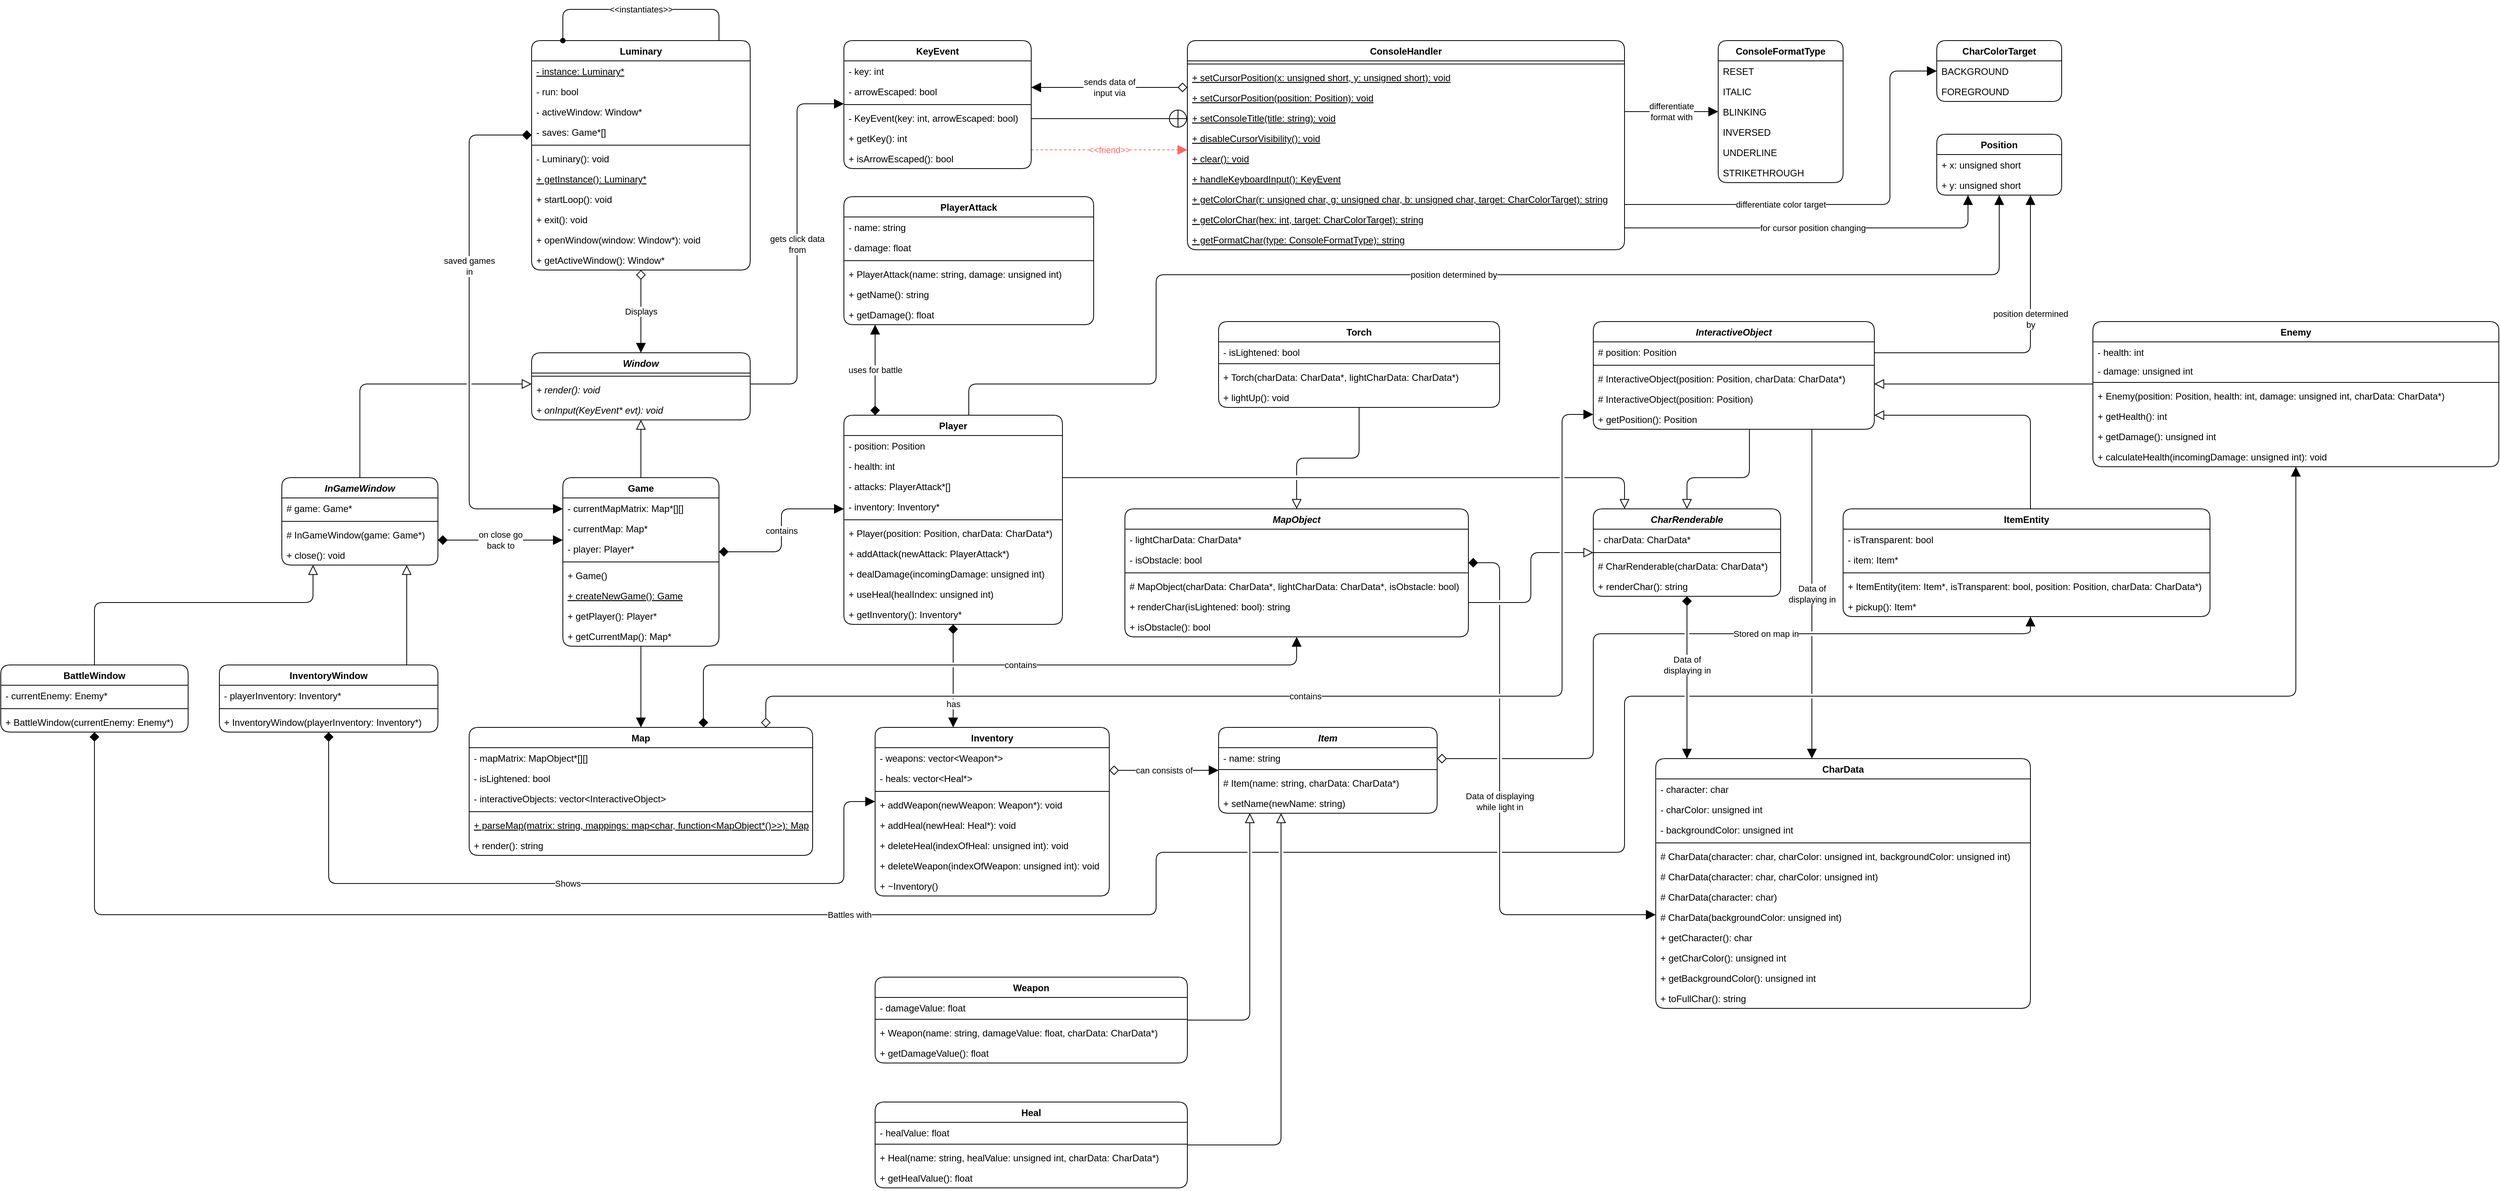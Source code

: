 <mxfile version="20.7.4" type="device" pages="3"><diagram id="9jlX-87bRNyqnyLkYuuC" name="UML Diagram"><mxGraphModel dx="2234" dy="1236" grid="1" gridSize="10" guides="0" tooltips="1" connect="1" arrows="1" fold="1" page="0" pageScale="1" pageWidth="827" pageHeight="1169" math="0" shadow="0"><root><mxCell id="0"/><mxCell id="1" parent="0"/><mxCell id="xxyzLviYHrESveKzVA20-2" style="edgeStyle=orthogonalEdgeStyle;rounded=1;sketch=0;orthogonalLoop=1;jettySize=auto;html=1;shadow=0;strokeWidth=1;endArrow=block;endFill=0;endSize=10;jumpStyle=gap;startSize=10;" parent="1" source="1YELGyrMm5p_oQ3cGRLv-13" target="SSqiaNLJgeLojGb0BakC-3" edge="1"><mxGeometry relative="1" as="geometry"/></mxCell><mxCell id="xxyzLviYHrESveKzVA20-34" value="contains" style="edgeStyle=orthogonalEdgeStyle;rounded=1;sketch=0;orthogonalLoop=1;jettySize=auto;html=1;shadow=0;strokeWidth=1;endArrow=block;endFill=1;endSize=10;jumpStyle=gap;startArrow=diamond;startFill=1;startSize=10;" parent="1" source="1YELGyrMm5p_oQ3cGRLv-13" target="IvaEGnaUYuV3LZCd6p6z-10" edge="1"><mxGeometry relative="1" as="geometry"><Array as="points"><mxPoint x="320" y="655"/><mxPoint x="320" y="600"/></Array></mxGeometry></mxCell><mxCell id="xxyzLviYHrESveKzVA20-35" style="edgeStyle=orthogonalEdgeStyle;rounded=1;sketch=0;orthogonalLoop=1;jettySize=auto;html=1;shadow=0;strokeWidth=1;endArrow=block;endFill=1;endSize=10;jumpStyle=gap;startSize=10;" parent="1" source="1YELGyrMm5p_oQ3cGRLv-13" target="1YELGyrMm5p_oQ3cGRLv-40" edge="1"><mxGeometry relative="1" as="geometry"><Array as="points"><mxPoint x="140" y="820"/><mxPoint x="140" y="820"/></Array></mxGeometry></mxCell><mxCell id="1YELGyrMm5p_oQ3cGRLv-13" value="Game" style="swimlane;fontStyle=1;align=center;verticalAlign=top;childLayout=stackLayout;horizontal=1;startSize=26;horizontalStack=0;resizeParent=1;resizeParentMax=0;resizeLast=0;collapsible=1;marginBottom=0;rounded=1;" parent="1" vertex="1"><mxGeometry x="40" y="560" width="200" height="216" as="geometry"/></mxCell><mxCell id="SYfL99fkJGa10WcQz1MI-8" value="- currentMapMatrix: Map*[][]" style="text;strokeColor=none;fillColor=none;align=left;verticalAlign=top;spacingLeft=4;spacingRight=4;overflow=hidden;rotatable=0;points=[[0,0.5],[1,0.5]];portConstraint=eastwest;fontStyle=0" parent="1YELGyrMm5p_oQ3cGRLv-13" vertex="1"><mxGeometry y="26" width="200" height="26" as="geometry"/></mxCell><mxCell id="1YELGyrMm5p_oQ3cGRLv-14" value="- currentMap: Map*" style="text;strokeColor=none;fillColor=none;align=left;verticalAlign=top;spacingLeft=4;spacingRight=4;overflow=hidden;rotatable=0;points=[[0,0.5],[1,0.5]];portConstraint=eastwest;" parent="1YELGyrMm5p_oQ3cGRLv-13" vertex="1"><mxGeometry y="52" width="200" height="26" as="geometry"/></mxCell><mxCell id="IvaEGnaUYuV3LZCd6p6z-18" value="- player: Player*" style="text;strokeColor=none;fillColor=none;align=left;verticalAlign=top;spacingLeft=4;spacingRight=4;overflow=hidden;rotatable=0;points=[[0,0.5],[1,0.5]];portConstraint=eastwest;" parent="1YELGyrMm5p_oQ3cGRLv-13" vertex="1"><mxGeometry y="78" width="200" height="26" as="geometry"/></mxCell><mxCell id="1YELGyrMm5p_oQ3cGRLv-15" value="" style="line;strokeWidth=1;fillColor=none;align=left;verticalAlign=middle;spacingTop=-1;spacingLeft=3;spacingRight=3;rotatable=0;labelPosition=right;points=[];portConstraint=eastwest;strokeColor=inherit;" parent="1YELGyrMm5p_oQ3cGRLv-13" vertex="1"><mxGeometry y="104" width="200" height="8" as="geometry"/></mxCell><mxCell id="1YELGyrMm5p_oQ3cGRLv-16" value="+ Game()" style="text;strokeColor=none;fillColor=none;align=left;verticalAlign=top;spacingLeft=4;spacingRight=4;overflow=hidden;rotatable=0;points=[[0,0.5],[1,0.5]];portConstraint=eastwest;" parent="1YELGyrMm5p_oQ3cGRLv-13" vertex="1"><mxGeometry y="112" width="200" height="26" as="geometry"/></mxCell><mxCell id="1YELGyrMm5p_oQ3cGRLv-17" value="+ createNewGame(): Game" style="text;strokeColor=none;fillColor=none;align=left;verticalAlign=top;spacingLeft=4;spacingRight=4;overflow=hidden;rotatable=0;points=[[0,0.5],[1,0.5]];portConstraint=eastwest;fontStyle=4" parent="1YELGyrMm5p_oQ3cGRLv-13" vertex="1"><mxGeometry y="138" width="200" height="26" as="geometry"/></mxCell><mxCell id="5KssfI9YTyOkdyey-keK-41" value="+ getPlayer(): Player*" style="text;strokeColor=none;fillColor=none;align=left;verticalAlign=top;spacingLeft=4;spacingRight=4;overflow=hidden;rotatable=0;points=[[0,0.5],[1,0.5]];portConstraint=eastwest;" parent="1YELGyrMm5p_oQ3cGRLv-13" vertex="1"><mxGeometry y="164" width="200" height="26" as="geometry"/></mxCell><mxCell id="4sIUkQ-hYrcfT2ztzzuX-12" value="+ getCurrentMap(): Map*" style="text;strokeColor=none;fillColor=none;align=left;verticalAlign=top;spacingLeft=4;spacingRight=4;overflow=hidden;rotatable=0;points=[[0,0.5],[1,0.5]];portConstraint=eastwest;" parent="1YELGyrMm5p_oQ3cGRLv-13" vertex="1"><mxGeometry y="190" width="200" height="26" as="geometry"/></mxCell><mxCell id="xxyzLviYHrESveKzVA20-41" value="contains" style="edgeStyle=orthogonalEdgeStyle;rounded=1;sketch=0;orthogonalLoop=1;jettySize=auto;html=1;shadow=0;strokeWidth=1;endArrow=block;endFill=1;endSize=10;jumpStyle=gap;startSize=10;startArrow=diamond;startFill=1;" parent="1" source="1YELGyrMm5p_oQ3cGRLv-40" target="SSqiaNLJgeLojGb0BakC-35" edge="1"><mxGeometry x="0.109" relative="1" as="geometry"><Array as="points"><mxPoint x="220" y="800"/><mxPoint x="980" y="800"/></Array><mxPoint as="offset"/></mxGeometry></mxCell><mxCell id="xxyzLviYHrESveKzVA20-42" value="contains" style="edgeStyle=orthogonalEdgeStyle;rounded=1;sketch=0;orthogonalLoop=1;jettySize=auto;html=1;shadow=0;strokeWidth=1;endArrow=block;endFill=1;endSize=10;jumpStyle=gap;startSize=10;startArrow=diamond;startFill=0;" parent="1" source="1YELGyrMm5p_oQ3cGRLv-40" target="_iJ86yeFP56x5VFlEozU-2" edge="1"><mxGeometry relative="1" as="geometry"><Array as="points"><mxPoint x="300" y="840"/><mxPoint x="1320" y="840"/><mxPoint x="1320" y="479"/></Array></mxGeometry></mxCell><mxCell id="1YELGyrMm5p_oQ3cGRLv-40" value="Map" style="swimlane;fontStyle=1;align=center;verticalAlign=top;childLayout=stackLayout;horizontal=1;startSize=26;horizontalStack=0;resizeParent=1;resizeParentMax=0;resizeLast=0;collapsible=1;marginBottom=0;rounded=1;" parent="1" vertex="1"><mxGeometry x="-80" y="880" width="440" height="164" as="geometry"/></mxCell><mxCell id="1YELGyrMm5p_oQ3cGRLv-41" value="- mapMatrix: MapObject*[][]" style="text;strokeColor=none;fillColor=none;align=left;verticalAlign=top;spacingLeft=4;spacingRight=4;overflow=hidden;rotatable=0;points=[[0,0.5],[1,0.5]];portConstraint=eastwest;" parent="1YELGyrMm5p_oQ3cGRLv-40" vertex="1"><mxGeometry y="26" width="440" height="26" as="geometry"/></mxCell><mxCell id="SSqiaNLJgeLojGb0BakC-44" value="- isLightened: bool" style="text;strokeColor=none;fillColor=none;align=left;verticalAlign=top;spacingLeft=4;spacingRight=4;overflow=hidden;rotatable=0;points=[[0,0.5],[1,0.5]];portConstraint=eastwest;" parent="1YELGyrMm5p_oQ3cGRLv-40" vertex="1"><mxGeometry y="52" width="440" height="26" as="geometry"/></mxCell><mxCell id="F0cUvmxl_z4MLPTvjhV4-8" value="- interactiveObjects: vector&lt;InteractiveObject&gt;" style="text;strokeColor=none;fillColor=none;align=left;verticalAlign=top;spacingLeft=4;spacingRight=4;overflow=hidden;rotatable=0;points=[[0,0.5],[1,0.5]];portConstraint=eastwest;" parent="1YELGyrMm5p_oQ3cGRLv-40" vertex="1"><mxGeometry y="78" width="440" height="26" as="geometry"/></mxCell><mxCell id="1YELGyrMm5p_oQ3cGRLv-42" value="" style="line;strokeWidth=1;fillColor=none;align=left;verticalAlign=middle;spacingTop=-1;spacingLeft=3;spacingRight=3;rotatable=0;labelPosition=right;points=[];portConstraint=eastwest;strokeColor=inherit;" parent="1YELGyrMm5p_oQ3cGRLv-40" vertex="1"><mxGeometry y="104" width="440" height="8" as="geometry"/></mxCell><mxCell id="1YELGyrMm5p_oQ3cGRLv-43" value="+ parseMap(matrix: string, mappings: map&lt;char, function&lt;MapObject*()&gt;&gt;): Map" style="text;strokeColor=none;fillColor=none;align=left;verticalAlign=top;spacingLeft=4;spacingRight=4;overflow=hidden;rotatable=0;points=[[0,0.5],[1,0.5]];portConstraint=eastwest;fontStyle=4" parent="1YELGyrMm5p_oQ3cGRLv-40" vertex="1"><mxGeometry y="112" width="440" height="26" as="geometry"/></mxCell><mxCell id="5KssfI9YTyOkdyey-keK-39" value="+ render(): string" style="text;strokeColor=none;fillColor=none;align=left;verticalAlign=top;spacingLeft=4;spacingRight=4;overflow=hidden;rotatable=0;points=[[0,0.5],[1,0.5]];portConstraint=eastwest;" parent="1YELGyrMm5p_oQ3cGRLv-40" vertex="1"><mxGeometry y="138" width="440" height="26" as="geometry"/></mxCell><mxCell id="xxyzLviYHrESveKzVA20-32" value="position determined by" style="edgeStyle=orthogonalEdgeStyle;rounded=1;sketch=0;orthogonalLoop=1;jettySize=auto;html=1;shadow=0;strokeWidth=1;endArrow=block;endFill=1;endSize=10;jumpStyle=gap;startSize=10;" parent="1" source="IvaEGnaUYuV3LZCd6p6z-10" target="F0cUvmxl_z4MLPTvjhV4-1" edge="1"><mxGeometry relative="1" as="geometry"><Array as="points"><mxPoint x="560" y="440"/><mxPoint x="800" y="440"/><mxPoint x="800" y="300"/><mxPoint x="1880" y="300"/></Array></mxGeometry></mxCell><mxCell id="xxyzLviYHrESveKzVA20-33" value="uses for battle" style="edgeStyle=orthogonalEdgeStyle;rounded=1;sketch=0;orthogonalLoop=1;jettySize=auto;html=1;shadow=0;strokeWidth=1;endArrow=block;endFill=1;endSize=10;jumpStyle=gap;startArrow=diamond;startFill=1;startSize=10;" parent="1" source="IvaEGnaUYuV3LZCd6p6z-10" target="if6bvaiVuXyFPU6r5-wz-5" edge="1"><mxGeometry relative="1" as="geometry"><Array as="points"><mxPoint x="440" y="400"/><mxPoint x="440" y="400"/></Array></mxGeometry></mxCell><mxCell id="xxyzLviYHrESveKzVA20-39" style="edgeStyle=orthogonalEdgeStyle;rounded=1;sketch=0;orthogonalLoop=1;jettySize=auto;html=1;shadow=0;strokeWidth=1;endArrow=block;endFill=0;endSize=10;jumpStyle=gap;startSize=10;" parent="1" source="IvaEGnaUYuV3LZCd6p6z-10" target="IvaEGnaUYuV3LZCd6p6z-14" edge="1"><mxGeometry relative="1" as="geometry"><Array as="points"><mxPoint x="1400" y="560"/></Array></mxGeometry></mxCell><mxCell id="xxyzLviYHrESveKzVA20-53" value="has" style="edgeStyle=orthogonalEdgeStyle;rounded=1;sketch=0;jumpStyle=gap;orthogonalLoop=1;jettySize=auto;html=1;shadow=0;strokeWidth=1;startArrow=diamond;startFill=1;endArrow=block;endFill=1;startSize=10;endSize=10;" parent="1" source="IvaEGnaUYuV3LZCd6p6z-10" target="KZBM8AV8mmL1xDu14tVv-3" edge="1"><mxGeometry x="0.535" relative="1" as="geometry"><Array as="points"><mxPoint x="500" y="880"/><mxPoint x="500" y="880"/></Array><mxPoint as="offset"/></mxGeometry></mxCell><mxCell id="IvaEGnaUYuV3LZCd6p6z-10" value="Player" style="swimlane;fontStyle=1;align=center;verticalAlign=top;childLayout=stackLayout;horizontal=1;startSize=26;horizontalStack=0;resizeParent=1;resizeParentMax=0;resizeLast=0;collapsible=1;marginBottom=0;rounded=1;" parent="1" vertex="1"><mxGeometry x="400" y="480" width="280" height="268" as="geometry"/></mxCell><mxCell id="IvaEGnaUYuV3LZCd6p6z-11" value="- position: Position" style="text;strokeColor=none;fillColor=none;align=left;verticalAlign=top;spacingLeft=4;spacingRight=4;overflow=hidden;rotatable=0;points=[[0,0.5],[1,0.5]];portConstraint=eastwest;" parent="IvaEGnaUYuV3LZCd6p6z-10" vertex="1"><mxGeometry y="26" width="280" height="26" as="geometry"/></mxCell><mxCell id="gpoH1uDZ4-0kyc8-w-HE-12" value="- health: int" style="text;strokeColor=none;fillColor=none;align=left;verticalAlign=top;spacingLeft=4;spacingRight=4;overflow=hidden;rotatable=0;points=[[0,0.5],[1,0.5]];portConstraint=eastwest;" parent="IvaEGnaUYuV3LZCd6p6z-10" vertex="1"><mxGeometry y="52" width="280" height="26" as="geometry"/></mxCell><mxCell id="5KssfI9YTyOkdyey-keK-29" value="- attacks: PlayerAttack*[]" style="text;strokeColor=none;fillColor=none;align=left;verticalAlign=top;spacingLeft=4;spacingRight=4;overflow=hidden;rotatable=0;points=[[0,0.5],[1,0.5]];portConstraint=eastwest;" parent="IvaEGnaUYuV3LZCd6p6z-10" vertex="1"><mxGeometry y="78" width="280" height="26" as="geometry"/></mxCell><mxCell id="if6bvaiVuXyFPU6r5-wz-16" value="- inventory: Inventory*" style="text;strokeColor=none;fillColor=none;align=left;verticalAlign=top;spacingLeft=4;spacingRight=4;overflow=hidden;rotatable=0;points=[[0,0.5],[1,0.5]];portConstraint=eastwest;" parent="IvaEGnaUYuV3LZCd6p6z-10" vertex="1"><mxGeometry y="104" width="280" height="26" as="geometry"/></mxCell><mxCell id="IvaEGnaUYuV3LZCd6p6z-12" value="" style="line;strokeWidth=1;fillColor=none;align=left;verticalAlign=middle;spacingTop=-1;spacingLeft=3;spacingRight=3;rotatable=0;labelPosition=right;points=[];portConstraint=eastwest;strokeColor=inherit;" parent="IvaEGnaUYuV3LZCd6p6z-10" vertex="1"><mxGeometry y="130" width="280" height="8" as="geometry"/></mxCell><mxCell id="IvaEGnaUYuV3LZCd6p6z-13" value="+ Player(position: Position, charData: CharData*)" style="text;strokeColor=none;fillColor=none;align=left;verticalAlign=top;spacingLeft=4;spacingRight=4;overflow=hidden;rotatable=0;points=[[0,0.5],[1,0.5]];portConstraint=eastwest;" parent="IvaEGnaUYuV3LZCd6p6z-10" vertex="1"><mxGeometry y="138" width="280" height="26" as="geometry"/></mxCell><mxCell id="5KssfI9YTyOkdyey-keK-30" value="+ addAttack(newAttack: PlayerAttack*)" style="text;strokeColor=none;fillColor=none;align=left;verticalAlign=top;spacingLeft=4;spacingRight=4;overflow=hidden;rotatable=0;points=[[0,0.5],[1,0.5]];portConstraint=eastwest;" parent="IvaEGnaUYuV3LZCd6p6z-10" vertex="1"><mxGeometry y="164" width="280" height="26" as="geometry"/></mxCell><mxCell id="gpoH1uDZ4-0kyc8-w-HE-13" value="+ dealDamage(incomingDamage: unsigned int)" style="text;strokeColor=none;fillColor=none;align=left;verticalAlign=top;spacingLeft=4;spacingRight=4;overflow=hidden;rotatable=0;points=[[0,0.5],[1,0.5]];portConstraint=eastwest;" parent="IvaEGnaUYuV3LZCd6p6z-10" vertex="1"><mxGeometry y="190" width="280" height="26" as="geometry"/></mxCell><mxCell id="o90K8o9Egq8ZHoy3wgxz-6" value="+ useHeal(healIndex: unsigned int)" style="text;strokeColor=none;fillColor=none;align=left;verticalAlign=top;spacingLeft=4;spacingRight=4;overflow=hidden;rotatable=0;points=[[0,0.5],[1,0.5]];portConstraint=eastwest;" parent="IvaEGnaUYuV3LZCd6p6z-10" vertex="1"><mxGeometry y="216" width="280" height="26" as="geometry"/></mxCell><mxCell id="o90K8o9Egq8ZHoy3wgxz-33" value="+ getInventory(): Inventory*" style="text;strokeColor=none;fillColor=none;align=left;verticalAlign=top;spacingLeft=4;spacingRight=4;overflow=hidden;rotatable=0;points=[[0,0.5],[1,0.5]];portConstraint=eastwest;" parent="IvaEGnaUYuV3LZCd6p6z-10" vertex="1"><mxGeometry y="242" width="280" height="26" as="geometry"/></mxCell><mxCell id="xxyzLviYHrESveKzVA20-59" value="Data of&lt;br&gt;displaying in" style="edgeStyle=orthogonalEdgeStyle;rounded=1;sketch=0;jumpStyle=gap;orthogonalLoop=1;jettySize=auto;html=1;shadow=0;strokeWidth=1;startArrow=diamond;startFill=1;endArrow=block;endFill=1;startSize=10;endSize=10;" parent="1" source="IvaEGnaUYuV3LZCd6p6z-14" target="5KssfI9YTyOkdyey-keK-7" edge="1"><mxGeometry x="-0.154" relative="1" as="geometry"><Array as="points"><mxPoint x="1480" y="780"/><mxPoint x="1480" y="780"/></Array><mxPoint as="offset"/></mxGeometry></mxCell><mxCell id="IvaEGnaUYuV3LZCd6p6z-14" value="CharRenderable" style="swimlane;fontStyle=3;align=center;verticalAlign=top;childLayout=stackLayout;horizontal=1;startSize=26;horizontalStack=0;resizeParent=1;resizeParentMax=0;resizeLast=0;collapsible=1;marginBottom=0;rounded=1;" parent="1" vertex="1"><mxGeometry x="1360" y="600" width="240" height="112" as="geometry"/></mxCell><mxCell id="kLu0ASWQnbC9X_YH6ufA-3" value="- charData: CharData*" style="text;strokeColor=none;fillColor=none;align=left;verticalAlign=top;spacingLeft=4;spacingRight=4;overflow=hidden;rotatable=0;points=[[0,0.5],[1,0.5]];portConstraint=eastwest;" parent="IvaEGnaUYuV3LZCd6p6z-14" vertex="1"><mxGeometry y="26" width="240" height="26" as="geometry"/></mxCell><mxCell id="IvaEGnaUYuV3LZCd6p6z-16" value="" style="line;strokeWidth=1;fillColor=none;align=left;verticalAlign=middle;spacingTop=-1;spacingLeft=3;spacingRight=3;rotatable=0;labelPosition=right;points=[];portConstraint=eastwest;strokeColor=inherit;" parent="IvaEGnaUYuV3LZCd6p6z-14" vertex="1"><mxGeometry y="52" width="240" height="8" as="geometry"/></mxCell><mxCell id="5KssfI9YTyOkdyey-keK-1" value="# CharRenderable(charData: CharData*)" style="text;strokeColor=none;fillColor=none;align=left;verticalAlign=top;spacingLeft=4;spacingRight=4;overflow=hidden;rotatable=0;points=[[0,0.5],[1,0.5]];portConstraint=eastwest;" parent="IvaEGnaUYuV3LZCd6p6z-14" vertex="1"><mxGeometry y="60" width="240" height="26" as="geometry"/></mxCell><mxCell id="IvaEGnaUYuV3LZCd6p6z-17" value="+ renderChar(): string" style="text;strokeColor=none;fillColor=none;align=left;verticalAlign=top;spacingLeft=4;spacingRight=4;overflow=hidden;rotatable=0;points=[[0,0.5],[1,0.5]];portConstraint=eastwest;" parent="IvaEGnaUYuV3LZCd6p6z-14" vertex="1"><mxGeometry y="86" width="240" height="26" as="geometry"/></mxCell><mxCell id="xxyzLviYHrESveKzVA20-5" value="differentiate&lt;br&gt;format with" style="edgeStyle=orthogonalEdgeStyle;rounded=1;sketch=0;orthogonalLoop=1;jettySize=auto;html=1;shadow=0;strokeWidth=1;endArrow=block;endFill=1;endSize=10;jumpStyle=gap;startSize=10;" parent="1" source="SYfL99fkJGa10WcQz1MI-13" target="d02Wg7IjQV8Bg_PJh1dA-8" edge="1"><mxGeometry relative="1" as="geometry"><Array as="points"><mxPoint x="1420" y="91"/><mxPoint x="1420" y="91"/></Array></mxGeometry></mxCell><mxCell id="xxyzLviYHrESveKzVA20-6" value="differentiate color target" style="edgeStyle=orthogonalEdgeStyle;rounded=1;sketch=0;orthogonalLoop=1;jettySize=auto;html=1;shadow=0;strokeWidth=1;endArrow=block;endFill=1;endSize=10;jumpStyle=gap;startSize=10;" parent="1" source="SYfL99fkJGa10WcQz1MI-13" target="d02Wg7IjQV8Bg_PJh1dA-1" edge="1"><mxGeometry x="-0.299" relative="1" as="geometry"><Array as="points"><mxPoint x="1740" y="210"/><mxPoint x="1740" y="39"/></Array><mxPoint as="offset"/></mxGeometry></mxCell><mxCell id="xxyzLviYHrESveKzVA20-12" value="for cursor position changing" style="edgeStyle=orthogonalEdgeStyle;rounded=1;sketch=0;orthogonalLoop=1;jettySize=auto;html=1;shadow=0;strokeWidth=1;endArrow=block;endFill=1;endSize=10;jumpStyle=gap;startSize=10;" parent="1" source="SYfL99fkJGa10WcQz1MI-13" target="F0cUvmxl_z4MLPTvjhV4-1" edge="1"><mxGeometry relative="1" as="geometry"><Array as="points"><mxPoint x="1840" y="240"/></Array></mxGeometry></mxCell><mxCell id="xxyzLviYHrESveKzVA20-52" value="sends data of&lt;br&gt;input via" style="edgeStyle=orthogonalEdgeStyle;rounded=1;sketch=0;jumpStyle=gap;orthogonalLoop=1;jettySize=auto;html=1;shadow=0;strokeWidth=1;startArrow=diamond;startFill=0;endArrow=block;endFill=1;startSize=10;endSize=10;" parent="1" source="SYfL99fkJGa10WcQz1MI-13" target="SSqiaNLJgeLojGb0BakC-18" edge="1"><mxGeometry relative="1" as="geometry"><Array as="points"><mxPoint x="690" y="60"/><mxPoint x="690" y="60"/></Array></mxGeometry></mxCell><mxCell id="4sIUkQ-hYrcfT2ztzzuX-10" style="edgeStyle=orthogonalEdgeStyle;rounded=1;orthogonalLoop=1;jettySize=auto;html=1;strokeColor=#FFFFFF;fontColor=#FFFFFF;endArrow=circlePlus;endFill=0;startSize=10;endSize=10;" parent="1" source="SYfL99fkJGa10WcQz1MI-13" target="d02Wg7IjQV8Bg_PJh1dA-8" edge="1"><mxGeometry relative="1" as="geometry"><Array as="points"><mxPoint x="1490" y="134"/><mxPoint x="1490" y="134"/></Array></mxGeometry></mxCell><mxCell id="4sIUkQ-hYrcfT2ztzzuX-11" style="edgeStyle=orthogonalEdgeStyle;rounded=1;orthogonalLoop=1;jettySize=auto;html=1;strokeColor=#FFFFFF;fontColor=#FFFFFF;endArrow=circlePlus;endFill=0;startSize=10;endSize=10;" parent="1" source="SYfL99fkJGa10WcQz1MI-13" target="d02Wg7IjQV8Bg_PJh1dA-1" edge="1"><mxGeometry relative="1" as="geometry"><Array as="points"><mxPoint x="1460" y="60"/><mxPoint x="1460" y="-40"/><mxPoint x="1880" y="-40"/></Array></mxGeometry></mxCell><mxCell id="SYfL99fkJGa10WcQz1MI-13" value="ConsoleHandler" style="swimlane;fontStyle=1;align=center;verticalAlign=top;childLayout=stackLayout;horizontal=1;startSize=26;horizontalStack=0;resizeParent=1;resizeParentMax=0;resizeLast=0;collapsible=1;marginBottom=0;rounded=1;" parent="1" vertex="1"><mxGeometry x="840" width="560" height="268" as="geometry"/></mxCell><mxCell id="xxyzLviYHrESveKzVA20-73" value="" style="line;strokeWidth=1;fillColor=none;align=left;verticalAlign=middle;spacingTop=-1;spacingLeft=3;spacingRight=3;rotatable=0;labelPosition=right;points=[];portConstraint=eastwest;strokeColor=inherit;" parent="SYfL99fkJGa10WcQz1MI-13" vertex="1"><mxGeometry y="26" width="560" height="8" as="geometry"/></mxCell><mxCell id="Z1At78-419Gx8SDF2MCW-1" value="+ setCursorPosition(x: unsigned short, y: unsigned short): void" style="text;strokeColor=none;fillColor=none;align=left;verticalAlign=top;spacingLeft=4;spacingRight=4;overflow=hidden;rotatable=0;points=[[0,0.5],[1,0.5]];portConstraint=eastwest;fontStyle=4" parent="SYfL99fkJGa10WcQz1MI-13" vertex="1"><mxGeometry y="34" width="560" height="26" as="geometry"/></mxCell><mxCell id="xxyzLviYHrESveKzVA20-3" value="+ setCursorPosition(position: Position): void" style="text;strokeColor=none;fillColor=none;align=left;verticalAlign=top;spacingLeft=4;spacingRight=4;overflow=hidden;rotatable=0;points=[[0,0.5],[1,0.5]];portConstraint=eastwest;fontStyle=4" parent="SYfL99fkJGa10WcQz1MI-13" vertex="1"><mxGeometry y="60" width="560" height="26" as="geometry"/></mxCell><mxCell id="SSqiaNLJgeLojGb0BakC-1" value="+ setConsoleTitle(title: string): void" style="text;strokeColor=none;fillColor=none;align=left;verticalAlign=top;spacingLeft=4;spacingRight=4;overflow=hidden;rotatable=0;points=[[0,0.5],[1,0.5]];portConstraint=eastwest;fontStyle=4" parent="SYfL99fkJGa10WcQz1MI-13" vertex="1"><mxGeometry y="86" width="560" height="26" as="geometry"/></mxCell><mxCell id="SSqiaNLJgeLojGb0BakC-2" value="+ disableCursorVisibility(): void" style="text;strokeColor=none;fillColor=none;align=left;verticalAlign=top;spacingLeft=4;spacingRight=4;overflow=hidden;rotatable=0;points=[[0,0.5],[1,0.5]];portConstraint=eastwest;fontStyle=4" parent="SYfL99fkJGa10WcQz1MI-13" vertex="1"><mxGeometry y="112" width="560" height="26" as="geometry"/></mxCell><mxCell id="SSqiaNLJgeLojGb0BakC-9" value="+ clear(): void" style="text;strokeColor=none;fillColor=none;align=left;verticalAlign=top;spacingLeft=4;spacingRight=4;overflow=hidden;rotatable=0;points=[[0,0.5],[1,0.5]];portConstraint=eastwest;fontStyle=4" parent="SYfL99fkJGa10WcQz1MI-13" vertex="1"><mxGeometry y="138" width="560" height="26" as="geometry"/></mxCell><mxCell id="SYfL99fkJGa10WcQz1MI-16" value="+ handleKeyboardInput(): KeyEvent" style="text;strokeColor=none;fillColor=none;align=left;verticalAlign=top;spacingLeft=4;spacingRight=4;overflow=hidden;rotatable=0;points=[[0,0.5],[1,0.5]];portConstraint=eastwest;fontStyle=4" parent="SYfL99fkJGa10WcQz1MI-13" vertex="1"><mxGeometry y="164" width="560" height="26" as="geometry"/></mxCell><mxCell id="C4OzsetbC7TLnUmvvS9r-6" value="+ getColorChar(r: unsigned char, g: unsigned char, b: unsigned char, target: CharColorTarget): string" style="text;strokeColor=none;fillColor=none;align=left;verticalAlign=top;spacingLeft=4;spacingRight=4;overflow=hidden;rotatable=0;points=[[0,0.5],[1,0.5]];portConstraint=eastwest;fontStyle=4" parent="SYfL99fkJGa10WcQz1MI-13" vertex="1"><mxGeometry y="190" width="560" height="26" as="geometry"/></mxCell><mxCell id="C4OzsetbC7TLnUmvvS9r-2" value="+ getColorChar(hex: int, target: CharColorTarget): string" style="text;strokeColor=none;fillColor=none;align=left;verticalAlign=top;spacingLeft=4;spacingRight=4;overflow=hidden;rotatable=0;points=[[0,0.5],[1,0.5]];portConstraint=eastwest;fontStyle=4" parent="SYfL99fkJGa10WcQz1MI-13" vertex="1"><mxGeometry y="216" width="560" height="26" as="geometry"/></mxCell><mxCell id="d02Wg7IjQV8Bg_PJh1dA-17" value="+ getFormatChar(type: ConsoleFormatType): string" style="text;strokeColor=none;fillColor=none;align=left;verticalAlign=top;spacingLeft=4;spacingRight=4;overflow=hidden;rotatable=0;points=[[0,0.5],[1,0.5]];portConstraint=eastwest;fontStyle=4" parent="SYfL99fkJGa10WcQz1MI-13" vertex="1"><mxGeometry y="242" width="560" height="26" as="geometry"/></mxCell><mxCell id="xxyzLviYHrESveKzVA20-4" value="gets click data&lt;br&gt;from" style="edgeStyle=orthogonalEdgeStyle;rounded=1;sketch=0;orthogonalLoop=1;jettySize=auto;html=1;shadow=0;strokeWidth=1;endArrow=block;endFill=1;endSize=10;jumpStyle=gap;startSize=10;" parent="1" source="SSqiaNLJgeLojGb0BakC-3" target="SSqiaNLJgeLojGb0BakC-18" edge="1"><mxGeometry relative="1" as="geometry"><Array as="points"><mxPoint x="340" y="440"/><mxPoint x="340" y="81"/></Array></mxGeometry></mxCell><mxCell id="SSqiaNLJgeLojGb0BakC-3" value="Window" style="swimlane;fontStyle=3;align=center;verticalAlign=top;childLayout=stackLayout;horizontal=1;startSize=26;horizontalStack=0;resizeParent=1;resizeParentMax=0;resizeLast=0;collapsible=1;marginBottom=0;rounded=1;" parent="1" vertex="1"><mxGeometry y="400" width="280" height="86" as="geometry"/></mxCell><mxCell id="5KssfI9YTyOkdyey-keK-42" value="" style="line;strokeWidth=1;fillColor=none;align=left;verticalAlign=middle;spacingTop=-1;spacingLeft=3;spacingRight=3;rotatable=0;labelPosition=right;points=[];portConstraint=eastwest;strokeColor=inherit;" parent="SSqiaNLJgeLojGb0BakC-3" vertex="1"><mxGeometry y="26" width="280" height="8" as="geometry"/></mxCell><mxCell id="SSqiaNLJgeLojGb0BakC-6" value="+ render(): void" style="text;strokeColor=none;fillColor=none;align=left;verticalAlign=top;spacingLeft=4;spacingRight=4;overflow=hidden;rotatable=0;points=[[0,0.5],[1,0.5]];portConstraint=eastwest;fontStyle=2" parent="SSqiaNLJgeLojGb0BakC-3" vertex="1"><mxGeometry y="34" width="280" height="26" as="geometry"/></mxCell><mxCell id="SSqiaNLJgeLojGb0BakC-7" value="+ onInput(KeyEvent* evt): void" style="text;strokeColor=none;fillColor=none;align=left;verticalAlign=top;spacingLeft=4;spacingRight=4;overflow=hidden;rotatable=0;points=[[0,0.5],[1,0.5]];portConstraint=eastwest;fontStyle=2" parent="SSqiaNLJgeLojGb0BakC-3" vertex="1"><mxGeometry y="60" width="280" height="26" as="geometry"/></mxCell><mxCell id="xxyzLviYHrESveKzVA20-8" value="Displays" style="edgeStyle=orthogonalEdgeStyle;rounded=1;sketch=0;orthogonalLoop=1;jettySize=auto;html=1;shadow=0;strokeWidth=1;endArrow=block;endFill=1;endSize=10;jumpStyle=gap;startSize=10;startArrow=diamond;startFill=0;" parent="1" source="SSqiaNLJgeLojGb0BakC-11" target="SSqiaNLJgeLojGb0BakC-3" edge="1"><mxGeometry relative="1" as="geometry"/></mxCell><mxCell id="xxyzLviYHrESveKzVA20-71" value="saved games&lt;br&gt;in" style="edgeStyle=orthogonalEdgeStyle;rounded=1;sketch=0;jumpStyle=gap;orthogonalLoop=1;jettySize=auto;html=1;shadow=0;strokeWidth=1;startArrow=diamond;startFill=1;endArrow=block;endFill=1;startSize=10;endSize=10;" parent="1" source="SSqiaNLJgeLojGb0BakC-11" target="1YELGyrMm5p_oQ3cGRLv-13" edge="1"><mxGeometry x="-0.269" relative="1" as="geometry"><Array as="points"><mxPoint x="-80" y="121"/><mxPoint x="-80" y="600"/></Array><mxPoint as="offset"/></mxGeometry></mxCell><mxCell id="SSqiaNLJgeLojGb0BakC-11" value="Luminary" style="swimlane;fontStyle=1;align=center;verticalAlign=top;childLayout=stackLayout;horizontal=1;startSize=26;horizontalStack=0;resizeParent=1;resizeParentMax=0;resizeLast=0;collapsible=1;marginBottom=0;swimlaneFillColor=none;rounded=1;fillStyle=auto;" parent="1" vertex="1"><mxGeometry width="280" height="294" as="geometry"/></mxCell><mxCell id="4sIUkQ-hYrcfT2ztzzuX-7" value="- instance: Luminary*" style="text;strokeColor=none;fillColor=none;align=left;verticalAlign=top;spacingLeft=4;spacingRight=4;overflow=hidden;rotatable=0;points=[[0,0.5],[1,0.5]];portConstraint=eastwest;fontStyle=4" parent="SSqiaNLJgeLojGb0BakC-11" vertex="1"><mxGeometry y="26" width="280" height="26" as="geometry"/></mxCell><mxCell id="SYfL99fkJGa10WcQz1MI-14" value="- run: bool" style="text;strokeColor=none;fillColor=none;align=left;verticalAlign=top;spacingLeft=4;spacingRight=4;overflow=hidden;rotatable=0;points=[[0,0.5],[1,0.5]];portConstraint=eastwest;fontStyle=0" parent="SSqiaNLJgeLojGb0BakC-11" vertex="1"><mxGeometry y="52" width="280" height="26" as="geometry"/></mxCell><mxCell id="SSqiaNLJgeLojGb0BakC-12" value="- activeWindow: Window*" style="text;strokeColor=none;fillColor=none;align=left;verticalAlign=top;spacingLeft=4;spacingRight=4;overflow=hidden;rotatable=0;points=[[0,0.5],[1,0.5]];portConstraint=eastwest;fontStyle=0" parent="SSqiaNLJgeLojGb0BakC-11" vertex="1"><mxGeometry y="78" width="280" height="26" as="geometry"/></mxCell><mxCell id="SSqiaNLJgeLojGb0BakC-16" value="- saves: Game*[]" style="text;strokeColor=none;fillColor=none;align=left;verticalAlign=top;spacingLeft=4;spacingRight=4;overflow=hidden;rotatable=0;points=[[0,0.5],[1,0.5]];portConstraint=eastwest;fontStyle=0" parent="SSqiaNLJgeLojGb0BakC-11" vertex="1"><mxGeometry y="104" width="280" height="26" as="geometry"/></mxCell><mxCell id="SSqiaNLJgeLojGb0BakC-13" value="" style="line;strokeWidth=1;fillColor=none;align=left;verticalAlign=middle;spacingTop=-1;spacingLeft=3;spacingRight=3;rotatable=0;labelPosition=right;points=[];portConstraint=eastwest;strokeColor=inherit;" parent="SSqiaNLJgeLojGb0BakC-11" vertex="1"><mxGeometry y="130" width="280" height="8" as="geometry"/></mxCell><mxCell id="4sIUkQ-hYrcfT2ztzzuX-9" value="- Luminary(): void" style="text;strokeColor=none;fillColor=none;align=left;verticalAlign=top;spacingLeft=4;spacingRight=4;overflow=hidden;rotatable=0;points=[[0,0.5],[1,0.5]];portConstraint=eastwest;fontStyle=0" parent="SSqiaNLJgeLojGb0BakC-11" vertex="1"><mxGeometry y="138" width="280" height="26" as="geometry"/></mxCell><mxCell id="4sIUkQ-hYrcfT2ztzzuX-5" value="+ getInstance(): Luminary*" style="text;strokeColor=none;fillColor=none;align=left;verticalAlign=top;spacingLeft=4;spacingRight=4;overflow=hidden;rotatable=0;points=[[0,0.5],[1,0.5]];portConstraint=eastwest;fontStyle=4" parent="SSqiaNLJgeLojGb0BakC-11" vertex="1"><mxGeometry y="164" width="280" height="26" as="geometry"/></mxCell><mxCell id="SSqiaNLJgeLojGb0BakC-14" value="+ startLoop(): void" style="text;strokeColor=none;fillColor=none;align=left;verticalAlign=top;spacingLeft=4;spacingRight=4;overflow=hidden;rotatable=0;points=[[0,0.5],[1,0.5]];portConstraint=eastwest;fontStyle=0" parent="SSqiaNLJgeLojGb0BakC-11" vertex="1"><mxGeometry y="190" width="280" height="26" as="geometry"/></mxCell><mxCell id="SSqiaNLJgeLojGb0BakC-17" value="+ exit(): void" style="text;strokeColor=none;fillColor=none;align=left;verticalAlign=top;spacingLeft=4;spacingRight=4;overflow=hidden;rotatable=0;points=[[0,0.5],[1,0.5]];portConstraint=eastwest;fontStyle=0" parent="SSqiaNLJgeLojGb0BakC-11" vertex="1"><mxGeometry y="216" width="280" height="26" as="geometry"/></mxCell><mxCell id="SSqiaNLJgeLojGb0BakC-85" value="+ openWindow(window: Window*): void" style="text;strokeColor=none;fillColor=none;align=left;verticalAlign=top;spacingLeft=4;spacingRight=4;overflow=hidden;rotatable=0;points=[[0,0.5],[1,0.5]];portConstraint=eastwest;fontStyle=0" parent="SSqiaNLJgeLojGb0BakC-11" vertex="1"><mxGeometry y="242" width="280" height="26" as="geometry"/></mxCell><mxCell id="jNlA93mwpecG7_ZBhZ2n-5" value="+ getActiveWindow(): Window*" style="text;strokeColor=none;fillColor=none;align=left;verticalAlign=top;spacingLeft=4;spacingRight=4;overflow=hidden;rotatable=0;points=[[0,0.5],[1,0.5]];portConstraint=eastwest;fontStyle=0" parent="SSqiaNLJgeLojGb0BakC-11" vertex="1"><mxGeometry y="268" width="280" height="26" as="geometry"/></mxCell><mxCell id="xxyzLviYHrESveKzVA20-9" style="edgeStyle=orthogonalEdgeStyle;rounded=1;sketch=0;orthogonalLoop=1;jettySize=auto;html=1;shadow=0;strokeWidth=1;endArrow=circlePlus;endFill=0;endSize=10;jumpStyle=gap;startSize=10;" parent="1" source="SSqiaNLJgeLojGb0BakC-18" target="SYfL99fkJGa10WcQz1MI-13" edge="1"><mxGeometry relative="1" as="geometry"><Array as="points"><mxPoint x="700" y="100"/><mxPoint x="700" y="100"/></Array></mxGeometry></mxCell><mxCell id="4sIUkQ-hYrcfT2ztzzuX-2" value="&amp;lt;&amp;lt;friend&amp;gt;&amp;gt;" style="edgeStyle=orthogonalEdgeStyle;rounded=1;orthogonalLoop=1;jettySize=auto;html=1;dashed=1;endArrow=block;endFill=1;endSize=10;startSize=10;strokeColor=#FF6666;fontColor=#FF6666;" parent="1" source="SSqiaNLJgeLojGb0BakC-18" target="SYfL99fkJGa10WcQz1MI-13" edge="1"><mxGeometry relative="1" as="geometry"><Array as="points"><mxPoint x="740" y="140"/><mxPoint x="740" y="140"/></Array></mxGeometry></mxCell><mxCell id="SSqiaNLJgeLojGb0BakC-18" value="KeyEvent" style="swimlane;fontStyle=1;align=center;verticalAlign=top;childLayout=stackLayout;horizontal=1;startSize=26;horizontalStack=0;resizeParent=1;resizeParentMax=0;resizeLast=0;collapsible=1;marginBottom=0;rounded=1;" parent="1" vertex="1"><mxGeometry x="400" width="240" height="164" as="geometry"/></mxCell><mxCell id="SSqiaNLJgeLojGb0BakC-19" value="- key: int" style="text;strokeColor=none;fillColor=none;align=left;verticalAlign=top;spacingLeft=4;spacingRight=4;overflow=hidden;rotatable=0;points=[[0,0.5],[1,0.5]];portConstraint=eastwest;" parent="SSqiaNLJgeLojGb0BakC-18" vertex="1"><mxGeometry y="26" width="240" height="26" as="geometry"/></mxCell><mxCell id="SSqiaNLJgeLojGb0BakC-22" value="- arrowEscaped: bool" style="text;strokeColor=none;fillColor=none;align=left;verticalAlign=top;spacingLeft=4;spacingRight=4;overflow=hidden;rotatable=0;points=[[0,0.5],[1,0.5]];portConstraint=eastwest;" parent="SSqiaNLJgeLojGb0BakC-18" vertex="1"><mxGeometry y="52" width="240" height="26" as="geometry"/></mxCell><mxCell id="SSqiaNLJgeLojGb0BakC-20" value="" style="line;strokeWidth=1;fillColor=none;align=left;verticalAlign=middle;spacingTop=-1;spacingLeft=3;spacingRight=3;rotatable=0;labelPosition=right;points=[];portConstraint=eastwest;strokeColor=inherit;" parent="SSqiaNLJgeLojGb0BakC-18" vertex="1"><mxGeometry y="78" width="240" height="8" as="geometry"/></mxCell><mxCell id="SSqiaNLJgeLojGb0BakC-21" value="- KeyEvent(key: int, arrowEscaped: bool)" style="text;strokeColor=none;fillColor=none;align=left;verticalAlign=top;spacingLeft=4;spacingRight=4;overflow=hidden;rotatable=0;points=[[0,0.5],[1,0.5]];portConstraint=eastwest;" parent="SSqiaNLJgeLojGb0BakC-18" vertex="1"><mxGeometry y="86" width="240" height="26" as="geometry"/></mxCell><mxCell id="SSqiaNLJgeLojGb0BakC-27" value="+ getKey(): int" style="text;strokeColor=none;fillColor=none;align=left;verticalAlign=top;spacingLeft=4;spacingRight=4;overflow=hidden;rotatable=0;points=[[0,0.5],[1,0.5]];portConstraint=eastwest;" parent="SSqiaNLJgeLojGb0BakC-18" vertex="1"><mxGeometry y="112" width="240" height="26" as="geometry"/></mxCell><mxCell id="SSqiaNLJgeLojGb0BakC-28" value="+ isArrowEscaped(): bool" style="text;strokeColor=none;fillColor=none;align=left;verticalAlign=top;spacingLeft=4;spacingRight=4;overflow=hidden;rotatable=0;points=[[0,0.5],[1,0.5]];portConstraint=eastwest;" parent="SSqiaNLJgeLojGb0BakC-18" vertex="1"><mxGeometry y="138" width="240" height="26" as="geometry"/></mxCell><mxCell id="xxyzLviYHrESveKzVA20-38" style="edgeStyle=orthogonalEdgeStyle;rounded=1;sketch=0;orthogonalLoop=1;jettySize=auto;html=1;shadow=0;strokeWidth=1;endArrow=block;endFill=0;endSize=10;jumpStyle=gap;startSize=10;" parent="1" source="SSqiaNLJgeLojGb0BakC-35" target="IvaEGnaUYuV3LZCd6p6z-14" edge="1"><mxGeometry relative="1" as="geometry"><Array as="points"><mxPoint x="1280" y="720"/><mxPoint x="1280" y="656"/></Array></mxGeometry></mxCell><mxCell id="xxyzLviYHrESveKzVA20-58" value="Data of displaying&lt;br&gt;while light in" style="edgeStyle=orthogonalEdgeStyle;rounded=1;sketch=0;jumpStyle=gap;orthogonalLoop=1;jettySize=auto;html=1;shadow=0;strokeWidth=1;startArrow=diamond;startFill=1;endArrow=block;endFill=1;startSize=10;endSize=10;" parent="1" source="SSqiaNLJgeLojGb0BakC-35" target="5KssfI9YTyOkdyey-keK-7" edge="1"><mxGeometry relative="1" as="geometry"><Array as="points"><mxPoint x="1240" y="669"/><mxPoint x="1240" y="1120"/></Array></mxGeometry></mxCell><mxCell id="SSqiaNLJgeLojGb0BakC-35" value="MapObject" style="swimlane;fontStyle=3;align=center;verticalAlign=top;childLayout=stackLayout;horizontal=1;startSize=26;horizontalStack=0;resizeParent=1;resizeParentMax=0;resizeLast=0;collapsible=1;marginBottom=0;rounded=1;" parent="1" vertex="1"><mxGeometry x="760" y="600" width="440" height="164" as="geometry"/></mxCell><mxCell id="SSqiaNLJgeLojGb0BakC-36" value="- lightCharData: CharData*" style="text;strokeColor=none;fillColor=none;align=left;verticalAlign=top;spacingLeft=4;spacingRight=4;overflow=hidden;rotatable=0;points=[[0,0.5],[1,0.5]];portConstraint=eastwest;" parent="SSqiaNLJgeLojGb0BakC-35" vertex="1"><mxGeometry y="26" width="440" height="26" as="geometry"/></mxCell><mxCell id="5KssfI9YTyOkdyey-keK-28" value="- isObstacle: bool" style="text;strokeColor=none;fillColor=none;align=left;verticalAlign=top;spacingLeft=4;spacingRight=4;overflow=hidden;rotatable=0;points=[[0,0.5],[1,0.5]];portConstraint=eastwest;" parent="SSqiaNLJgeLojGb0BakC-35" vertex="1"><mxGeometry y="52" width="440" height="26" as="geometry"/></mxCell><mxCell id="SSqiaNLJgeLojGb0BakC-37" value="" style="line;strokeWidth=1;fillColor=none;align=left;verticalAlign=middle;spacingTop=-1;spacingLeft=3;spacingRight=3;rotatable=0;labelPosition=right;points=[];portConstraint=eastwest;strokeColor=inherit;" parent="SSqiaNLJgeLojGb0BakC-35" vertex="1"><mxGeometry y="78" width="440" height="8" as="geometry"/></mxCell><mxCell id="5KssfI9YTyOkdyey-keK-19" value="# MapObject(charData: CharData*, lightCharData: CharData*, isObstacle: bool)" style="text;strokeColor=none;fillColor=none;align=left;verticalAlign=top;spacingLeft=4;spacingRight=4;overflow=hidden;rotatable=0;points=[[0,0.5],[1,0.5]];portConstraint=eastwest;" parent="SSqiaNLJgeLojGb0BakC-35" vertex="1"><mxGeometry y="86" width="440" height="26" as="geometry"/></mxCell><mxCell id="SSqiaNLJgeLojGb0BakC-38" value="+ renderChar(isLightened: bool): string" style="text;strokeColor=none;fillColor=none;align=left;verticalAlign=top;spacingLeft=4;spacingRight=4;overflow=hidden;rotatable=0;points=[[0,0.5],[1,0.5]];portConstraint=eastwest;" parent="SSqiaNLJgeLojGb0BakC-35" vertex="1"><mxGeometry y="112" width="440" height="26" as="geometry"/></mxCell><mxCell id="4sIUkQ-hYrcfT2ztzzuX-1" value="+ isObstacle(): bool" style="text;strokeColor=none;fillColor=none;align=left;verticalAlign=top;spacingLeft=4;spacingRight=4;overflow=hidden;rotatable=0;points=[[0,0.5],[1,0.5]];portConstraint=eastwest;" parent="SSqiaNLJgeLojGb0BakC-35" vertex="1"><mxGeometry y="138" width="440" height="26" as="geometry"/></mxCell><mxCell id="5KssfI9YTyOkdyey-keK-7" value="CharData" style="swimlane;fontStyle=1;align=center;verticalAlign=top;childLayout=stackLayout;horizontal=1;startSize=26;horizontalStack=0;resizeParent=1;resizeParentMax=0;resizeLast=0;collapsible=1;marginBottom=0;rounded=1;" parent="1" vertex="1"><mxGeometry x="1440" y="920" width="480" height="320" as="geometry"/></mxCell><mxCell id="5KssfI9YTyOkdyey-keK-8" value="- character: char" style="text;strokeColor=none;fillColor=none;align=left;verticalAlign=top;spacingLeft=4;spacingRight=4;overflow=hidden;rotatable=0;points=[[0,0.5],[1,0.5]];portConstraint=eastwest;" parent="5KssfI9YTyOkdyey-keK-7" vertex="1"><mxGeometry y="26" width="480" height="26" as="geometry"/></mxCell><mxCell id="5KssfI9YTyOkdyey-keK-9" value="- charColor: unsigned int" style="text;strokeColor=none;fillColor=none;align=left;verticalAlign=top;spacingLeft=4;spacingRight=4;overflow=hidden;rotatable=0;points=[[0,0.5],[1,0.5]];portConstraint=eastwest;" parent="5KssfI9YTyOkdyey-keK-7" vertex="1"><mxGeometry y="52" width="480" height="26" as="geometry"/></mxCell><mxCell id="5KssfI9YTyOkdyey-keK-10" value="- backgroundColor: unsigned int" style="text;strokeColor=none;fillColor=none;align=left;verticalAlign=top;spacingLeft=4;spacingRight=4;overflow=hidden;rotatable=0;points=[[0,0.5],[1,0.5]];portConstraint=eastwest;" parent="5KssfI9YTyOkdyey-keK-7" vertex="1"><mxGeometry y="78" width="480" height="26" as="geometry"/></mxCell><mxCell id="5KssfI9YTyOkdyey-keK-11" value="" style="line;strokeWidth=1;fillColor=none;align=left;verticalAlign=middle;spacingTop=-1;spacingLeft=3;spacingRight=3;rotatable=0;labelPosition=right;points=[];portConstraint=eastwest;strokeColor=inherit;" parent="5KssfI9YTyOkdyey-keK-7" vertex="1"><mxGeometry y="104" width="480" height="8" as="geometry"/></mxCell><mxCell id="5KssfI9YTyOkdyey-keK-12" value="# CharData(character: char, charColor: unsigned int, backgroundColor: unsigned int)" style="text;strokeColor=none;fillColor=none;align=left;verticalAlign=top;spacingLeft=4;spacingRight=4;overflow=hidden;rotatable=0;points=[[0,0.5],[1,0.5]];portConstraint=eastwest;" parent="5KssfI9YTyOkdyey-keK-7" vertex="1"><mxGeometry y="112" width="480" height="26" as="geometry"/></mxCell><mxCell id="5KssfI9YTyOkdyey-keK-13" value="# CharData(character: char, charColor: unsigned int)" style="text;strokeColor=none;fillColor=none;align=left;verticalAlign=top;spacingLeft=4;spacingRight=4;overflow=hidden;rotatable=0;points=[[0,0.5],[1,0.5]];portConstraint=eastwest;" parent="5KssfI9YTyOkdyey-keK-7" vertex="1"><mxGeometry y="138" width="480" height="26" as="geometry"/></mxCell><mxCell id="5KssfI9YTyOkdyey-keK-14" value="# CharData(character: char)" style="text;strokeColor=none;fillColor=none;align=left;verticalAlign=top;spacingLeft=4;spacingRight=4;overflow=hidden;rotatable=0;points=[[0,0.5],[1,0.5]];portConstraint=eastwest;" parent="5KssfI9YTyOkdyey-keK-7" vertex="1"><mxGeometry y="164" width="480" height="26" as="geometry"/></mxCell><mxCell id="5KssfI9YTyOkdyey-keK-15" value="# CharData(backgroundColor: unsigned int)" style="text;strokeColor=none;fillColor=none;align=left;verticalAlign=top;spacingLeft=4;spacingRight=4;overflow=hidden;rotatable=0;points=[[0,0.5],[1,0.5]];portConstraint=eastwest;" parent="5KssfI9YTyOkdyey-keK-7" vertex="1"><mxGeometry y="190" width="480" height="26" as="geometry"/></mxCell><mxCell id="5KssfI9YTyOkdyey-keK-16" value="+ getCharacter(): char" style="text;strokeColor=none;fillColor=none;align=left;verticalAlign=top;spacingLeft=4;spacingRight=4;overflow=hidden;rotatable=0;points=[[0,0.5],[1,0.5]];portConstraint=eastwest;" parent="5KssfI9YTyOkdyey-keK-7" vertex="1"><mxGeometry y="216" width="480" height="26" as="geometry"/></mxCell><mxCell id="5KssfI9YTyOkdyey-keK-17" value="+ getCharColor(): unsigned int" style="text;strokeColor=none;fillColor=none;align=left;verticalAlign=top;spacingLeft=4;spacingRight=4;overflow=hidden;rotatable=0;points=[[0,0.5],[1,0.5]];portConstraint=eastwest;" parent="5KssfI9YTyOkdyey-keK-7" vertex="1"><mxGeometry y="242" width="480" height="26" as="geometry"/></mxCell><mxCell id="5KssfI9YTyOkdyey-keK-18" value="+ getBackgroundColor(): unsigned int" style="text;strokeColor=none;fillColor=none;align=left;verticalAlign=top;spacingLeft=4;spacingRight=4;overflow=hidden;rotatable=0;points=[[0,0.5],[1,0.5]];portConstraint=eastwest;" parent="5KssfI9YTyOkdyey-keK-7" vertex="1"><mxGeometry y="268" width="480" height="26" as="geometry"/></mxCell><mxCell id="5KssfI9YTyOkdyey-keK-57" value="+ toFullChar(): string" style="text;strokeColor=none;fillColor=none;align=left;verticalAlign=top;spacingLeft=4;spacingRight=4;overflow=hidden;rotatable=0;points=[[0,0.5],[1,0.5]];portConstraint=eastwest;" parent="5KssfI9YTyOkdyey-keK-7" vertex="1"><mxGeometry y="294" width="480" height="26" as="geometry"/></mxCell><mxCell id="xxyzLviYHrESveKzVA20-44" style="edgeStyle=orthogonalEdgeStyle;rounded=1;sketch=0;orthogonalLoop=1;jettySize=auto;html=1;shadow=0;strokeWidth=1;endArrow=block;endFill=0;endSize=10;jumpStyle=gap;startSize=10;" parent="1" source="mQGTBcwGhf4JdJvPdo2v-1" target="_iJ86yeFP56x5VFlEozU-2" edge="1"><mxGeometry relative="1" as="geometry"><Array as="points"><mxPoint x="1760" y="440"/><mxPoint x="1760" y="440"/></Array></mxGeometry></mxCell><mxCell id="mQGTBcwGhf4JdJvPdo2v-1" value="Enemy" style="swimlane;fontStyle=1;align=center;verticalAlign=top;childLayout=stackLayout;horizontal=1;startSize=26;horizontalStack=0;resizeParent=1;resizeParentMax=0;resizeLast=0;collapsible=1;marginBottom=0;whiteSpace=wrap;html=1;rounded=1;" parent="1" vertex="1"><mxGeometry x="2000" y="360" width="520" height="186" as="geometry"><mxRectangle x="722" y="1278" width="80" height="30" as="alternateBounds"/></mxGeometry></mxCell><mxCell id="gpoH1uDZ4-0kyc8-w-HE-1" value="- health: int&lt;br&gt;" style="text;strokeColor=none;fillColor=none;align=left;verticalAlign=top;spacingLeft=4;spacingRight=4;overflow=hidden;rotatable=0;points=[[0,0.5],[1,0.5]];portConstraint=eastwest;whiteSpace=wrap;html=1;" parent="mQGTBcwGhf4JdJvPdo2v-1" vertex="1"><mxGeometry y="26" width="520" height="24" as="geometry"/></mxCell><mxCell id="mQGTBcwGhf4JdJvPdo2v-2" value="- damage: unsigned int" style="text;strokeColor=none;fillColor=none;align=left;verticalAlign=top;spacingLeft=4;spacingRight=4;overflow=hidden;rotatable=0;points=[[0,0.5],[1,0.5]];portConstraint=eastwest;whiteSpace=wrap;html=1;" parent="mQGTBcwGhf4JdJvPdo2v-1" vertex="1"><mxGeometry y="50" width="520" height="24" as="geometry"/></mxCell><mxCell id="mQGTBcwGhf4JdJvPdo2v-3" value="" style="line;strokeWidth=1;fillColor=none;align=left;verticalAlign=middle;spacingTop=-1;spacingLeft=3;spacingRight=3;rotatable=0;labelPosition=right;points=[];portConstraint=eastwest;strokeColor=inherit;" parent="mQGTBcwGhf4JdJvPdo2v-1" vertex="1"><mxGeometry y="74" width="520" height="8" as="geometry"/></mxCell><mxCell id="if6bvaiVuXyFPU6r5-wz-1" value="+ Enemy(position: Position, health: int, damage: unsigned int, charData: CharData*)" style="text;strokeColor=none;fillColor=none;align=left;verticalAlign=top;spacingLeft=4;spacingRight=4;overflow=hidden;rotatable=0;points=[[0,0.5],[1,0.5]];portConstraint=eastwest;" parent="mQGTBcwGhf4JdJvPdo2v-1" vertex="1"><mxGeometry y="82" width="520" height="26" as="geometry"/></mxCell><mxCell id="if6bvaiVuXyFPU6r5-wz-2" value="+ getHealth(): int" style="text;strokeColor=none;fillColor=none;align=left;verticalAlign=top;spacingLeft=4;spacingRight=4;overflow=hidden;rotatable=0;points=[[0,0.5],[1,0.5]];portConstraint=eastwest;" parent="mQGTBcwGhf4JdJvPdo2v-1" vertex="1"><mxGeometry y="108" width="520" height="26" as="geometry"/></mxCell><mxCell id="if6bvaiVuXyFPU6r5-wz-3" value="+ getDamage(): unsigned int" style="text;strokeColor=none;fillColor=none;align=left;verticalAlign=top;spacingLeft=4;spacingRight=4;overflow=hidden;rotatable=0;points=[[0,0.5],[1,0.5]];portConstraint=eastwest;" parent="mQGTBcwGhf4JdJvPdo2v-1" vertex="1"><mxGeometry y="134" width="520" height="26" as="geometry"/></mxCell><mxCell id="if6bvaiVuXyFPU6r5-wz-4" value="+ calculateHealth(incomingDamage: unsigned int): void" style="text;strokeColor=none;fillColor=none;align=left;verticalAlign=top;spacingLeft=4;spacingRight=4;overflow=hidden;rotatable=0;points=[[0,0.5],[1,0.5]];portConstraint=eastwest;" parent="mQGTBcwGhf4JdJvPdo2v-1" vertex="1"><mxGeometry y="160" width="520" height="26" as="geometry"/></mxCell><mxCell id="if6bvaiVuXyFPU6r5-wz-5" value="PlayerAttack" style="swimlane;fontStyle=1;align=center;verticalAlign=top;childLayout=stackLayout;horizontal=1;startSize=26;horizontalStack=0;resizeParent=1;resizeParentMax=0;resizeLast=0;collapsible=1;marginBottom=0;rounded=1;" parent="1" vertex="1"><mxGeometry x="400" y="200" width="320" height="164" as="geometry"/></mxCell><mxCell id="if6bvaiVuXyFPU6r5-wz-9" value="- name: string" style="text;strokeColor=none;fillColor=none;align=left;verticalAlign=top;spacingLeft=4;spacingRight=4;overflow=hidden;rotatable=0;points=[[0,0.5],[1,0.5]];portConstraint=eastwest;" parent="if6bvaiVuXyFPU6r5-wz-5" vertex="1"><mxGeometry y="26" width="320" height="26" as="geometry"/></mxCell><mxCell id="if6bvaiVuXyFPU6r5-wz-14" value="- damage: float" style="text;strokeColor=none;fillColor=none;align=left;verticalAlign=top;spacingLeft=4;spacingRight=4;overflow=hidden;rotatable=0;points=[[0,0.5],[1,0.5]];portConstraint=eastwest;" parent="if6bvaiVuXyFPU6r5-wz-5" vertex="1"><mxGeometry y="52" width="320" height="26" as="geometry"/></mxCell><mxCell id="if6bvaiVuXyFPU6r5-wz-10" value="" style="line;strokeWidth=1;fillColor=none;align=left;verticalAlign=middle;spacingTop=-1;spacingLeft=3;spacingRight=3;rotatable=0;labelPosition=right;points=[];portConstraint=eastwest;strokeColor=inherit;" parent="if6bvaiVuXyFPU6r5-wz-5" vertex="1"><mxGeometry y="78" width="320" height="8" as="geometry"/></mxCell><mxCell id="if6bvaiVuXyFPU6r5-wz-11" value="+ PlayerAttack(name: string, damage: unsigned int)" style="text;strokeColor=none;fillColor=none;align=left;verticalAlign=top;spacingLeft=4;spacingRight=4;overflow=hidden;rotatable=0;points=[[0,0.5],[1,0.5]];portConstraint=eastwest;" parent="if6bvaiVuXyFPU6r5-wz-5" vertex="1"><mxGeometry y="86" width="320" height="26" as="geometry"/></mxCell><mxCell id="xxyzLviYHrESveKzVA20-36" value="+ getName(): string" style="text;strokeColor=none;fillColor=none;align=left;verticalAlign=top;spacingLeft=4;spacingRight=4;overflow=hidden;rotatable=0;points=[[0,0.5],[1,0.5]];portConstraint=eastwest;" parent="if6bvaiVuXyFPU6r5-wz-5" vertex="1"><mxGeometry y="112" width="320" height="26" as="geometry"/></mxCell><mxCell id="xxyzLviYHrESveKzVA20-37" value="+ getDamage(): float" style="text;strokeColor=none;fillColor=none;align=left;verticalAlign=top;spacingLeft=4;spacingRight=4;overflow=hidden;rotatable=0;points=[[0,0.5],[1,0.5]];portConstraint=eastwest;" parent="if6bvaiVuXyFPU6r5-wz-5" vertex="1"><mxGeometry y="138" width="320" height="26" as="geometry"/></mxCell><mxCell id="xxyzLviYHrESveKzVA20-50" value="Stored on map in" style="edgeStyle=orthogonalEdgeStyle;rounded=1;sketch=0;jumpStyle=gap;orthogonalLoop=1;jettySize=auto;html=1;shadow=0;strokeWidth=1;endArrow=block;endFill=1;endSize=10;startSize=10;startArrow=diamond;startFill=0;" parent="1" source="if6bvaiVuXyFPU6r5-wz-23" target="brKBu--pL-d_HkNKbsoN-2" edge="1"><mxGeometry x="0.234" relative="1" as="geometry"><Array as="points"><mxPoint x="1360" y="920"/><mxPoint x="1360" y="760"/><mxPoint x="1920" y="760"/></Array><mxPoint as="offset"/></mxGeometry></mxCell><mxCell id="if6bvaiVuXyFPU6r5-wz-23" value="Item" style="swimlane;fontStyle=3;align=center;verticalAlign=top;childLayout=stackLayout;horizontal=1;startSize=26;horizontalStack=0;resizeParent=1;resizeParentMax=0;resizeLast=0;collapsible=1;marginBottom=0;whiteSpace=wrap;html=1;rounded=1;" parent="1" vertex="1"><mxGeometry x="880" y="880" width="280" height="110" as="geometry"><mxRectangle x="1200" y="470" width="80" height="30" as="alternateBounds"/></mxGeometry></mxCell><mxCell id="if6bvaiVuXyFPU6r5-wz-24" value="- name: string" style="text;strokeColor=none;fillColor=none;align=left;verticalAlign=top;spacingLeft=4;spacingRight=4;overflow=hidden;rotatable=0;points=[[0,0.5],[1,0.5]];portConstraint=eastwest;whiteSpace=wrap;html=1;" parent="if6bvaiVuXyFPU6r5-wz-23" vertex="1"><mxGeometry y="26" width="280" height="24" as="geometry"/></mxCell><mxCell id="if6bvaiVuXyFPU6r5-wz-28" value="" style="line;strokeWidth=1;fillColor=none;align=left;verticalAlign=middle;spacingTop=-1;spacingLeft=3;spacingRight=3;rotatable=0;labelPosition=right;points=[];portConstraint=eastwest;strokeColor=inherit;" parent="if6bvaiVuXyFPU6r5-wz-23" vertex="1"><mxGeometry y="50" width="280" height="8" as="geometry"/></mxCell><mxCell id="if6bvaiVuXyFPU6r5-wz-29" value="# Item(name: string, charData: CharData*)" style="text;strokeColor=none;fillColor=none;align=left;verticalAlign=top;spacingLeft=4;spacingRight=4;overflow=hidden;rotatable=0;points=[[0,0.5],[1,0.5]];portConstraint=eastwest;" parent="if6bvaiVuXyFPU6r5-wz-23" vertex="1"><mxGeometry y="58" width="280" height="26" as="geometry"/></mxCell><mxCell id="if6bvaiVuXyFPU6r5-wz-33" value="+ setName(newName: string)" style="text;strokeColor=none;fillColor=none;align=left;verticalAlign=top;spacingLeft=4;spacingRight=4;overflow=hidden;rotatable=0;points=[[0,0.5],[1,0.5]];portConstraint=eastwest;" parent="if6bvaiVuXyFPU6r5-wz-23" vertex="1"><mxGeometry y="84" width="280" height="26" as="geometry"/></mxCell><mxCell id="xxyzLviYHrESveKzVA20-55" style="edgeStyle=orthogonalEdgeStyle;rounded=1;sketch=0;jumpStyle=gap;orthogonalLoop=1;jettySize=auto;html=1;shadow=0;strokeWidth=1;startArrow=none;startFill=0;endArrow=block;endFill=0;startSize=10;endSize=10;" parent="1" source="if6bvaiVuXyFPU6r5-wz-35" target="if6bvaiVuXyFPU6r5-wz-23" edge="1"><mxGeometry relative="1" as="geometry"><Array as="points"><mxPoint x="960" y="1415"/></Array></mxGeometry></mxCell><mxCell id="if6bvaiVuXyFPU6r5-wz-35" value="&lt;span style=&quot;font-style: normal;&quot;&gt;Heal&lt;/span&gt;" style="swimlane;fontStyle=3;align=center;verticalAlign=top;childLayout=stackLayout;horizontal=1;startSize=26;horizontalStack=0;resizeParent=1;resizeParentMax=0;resizeLast=0;collapsible=1;marginBottom=0;whiteSpace=wrap;html=1;rounded=1;" parent="1" vertex="1"><mxGeometry x="440" y="1360" width="400" height="110" as="geometry"><mxRectangle x="1200" y="470" width="80" height="30" as="alternateBounds"/></mxGeometry></mxCell><mxCell id="if6bvaiVuXyFPU6r5-wz-36" value="- healValue: float" style="text;strokeColor=none;fillColor=none;align=left;verticalAlign=top;spacingLeft=4;spacingRight=4;overflow=hidden;rotatable=0;points=[[0,0.5],[1,0.5]];portConstraint=eastwest;whiteSpace=wrap;html=1;" parent="if6bvaiVuXyFPU6r5-wz-35" vertex="1"><mxGeometry y="26" width="400" height="24" as="geometry"/></mxCell><mxCell id="if6bvaiVuXyFPU6r5-wz-37" value="" style="line;strokeWidth=1;fillColor=none;align=left;verticalAlign=middle;spacingTop=-1;spacingLeft=3;spacingRight=3;rotatable=0;labelPosition=right;points=[];portConstraint=eastwest;strokeColor=inherit;" parent="if6bvaiVuXyFPU6r5-wz-35" vertex="1"><mxGeometry y="50" width="400" height="8" as="geometry"/></mxCell><mxCell id="if6bvaiVuXyFPU6r5-wz-40" value="+ Heal(name: string, healValue: unsigned int, charData: CharData*)" style="text;strokeColor=none;fillColor=none;align=left;verticalAlign=top;spacingLeft=4;spacingRight=4;overflow=hidden;rotatable=0;points=[[0,0.5],[1,0.5]];portConstraint=eastwest;" parent="if6bvaiVuXyFPU6r5-wz-35" vertex="1"><mxGeometry y="58" width="400" height="26" as="geometry"/></mxCell><mxCell id="if6bvaiVuXyFPU6r5-wz-38" value="+ getHealValue(): float" style="text;strokeColor=none;fillColor=none;align=left;verticalAlign=top;spacingLeft=4;spacingRight=4;overflow=hidden;rotatable=0;points=[[0,0.5],[1,0.5]];portConstraint=eastwest;" parent="if6bvaiVuXyFPU6r5-wz-35" vertex="1"><mxGeometry y="84" width="400" height="26" as="geometry"/></mxCell><mxCell id="xxyzLviYHrESveKzVA20-54" style="edgeStyle=orthogonalEdgeStyle;rounded=1;sketch=0;jumpStyle=gap;orthogonalLoop=1;jettySize=auto;html=1;shadow=0;strokeWidth=1;startArrow=none;startFill=0;endArrow=block;endFill=0;startSize=10;endSize=10;" parent="1" source="if6bvaiVuXyFPU6r5-wz-44" target="if6bvaiVuXyFPU6r5-wz-23" edge="1"><mxGeometry relative="1" as="geometry"><Array as="points"><mxPoint x="920" y="1255"/></Array></mxGeometry></mxCell><mxCell id="if6bvaiVuXyFPU6r5-wz-44" value="&lt;span style=&quot;font-style: normal;&quot;&gt;Weapon&lt;/span&gt;" style="swimlane;fontStyle=3;align=center;verticalAlign=top;childLayout=stackLayout;horizontal=1;startSize=26;horizontalStack=0;resizeParent=1;resizeParentMax=0;resizeLast=0;collapsible=1;marginBottom=0;whiteSpace=wrap;html=1;rounded=1;" parent="1" vertex="1"><mxGeometry x="440" y="1200" width="400" height="110" as="geometry"><mxRectangle x="1200" y="470" width="80" height="30" as="alternateBounds"/></mxGeometry></mxCell><mxCell id="if6bvaiVuXyFPU6r5-wz-45" value="- damageValue: float" style="text;strokeColor=none;fillColor=none;align=left;verticalAlign=top;spacingLeft=4;spacingRight=4;overflow=hidden;rotatable=0;points=[[0,0.5],[1,0.5]];portConstraint=eastwest;whiteSpace=wrap;html=1;" parent="if6bvaiVuXyFPU6r5-wz-44" vertex="1"><mxGeometry y="26" width="400" height="24" as="geometry"/></mxCell><mxCell id="if6bvaiVuXyFPU6r5-wz-46" value="" style="line;strokeWidth=1;fillColor=none;align=left;verticalAlign=middle;spacingTop=-1;spacingLeft=3;spacingRight=3;rotatable=0;labelPosition=right;points=[];portConstraint=eastwest;strokeColor=inherit;" parent="if6bvaiVuXyFPU6r5-wz-44" vertex="1"><mxGeometry y="50" width="400" height="8" as="geometry"/></mxCell><mxCell id="if6bvaiVuXyFPU6r5-wz-47" value="+ Weapon(name: string, damageValue: float, charData: CharData*)" style="text;strokeColor=none;fillColor=none;align=left;verticalAlign=top;spacingLeft=4;spacingRight=4;overflow=hidden;rotatable=0;points=[[0,0.5],[1,0.5]];portConstraint=eastwest;" parent="if6bvaiVuXyFPU6r5-wz-44" vertex="1"><mxGeometry y="58" width="400" height="26" as="geometry"/></mxCell><mxCell id="if6bvaiVuXyFPU6r5-wz-48" value="+ getDamageValue(): float" style="text;strokeColor=none;fillColor=none;align=left;verticalAlign=top;spacingLeft=4;spacingRight=4;overflow=hidden;rotatable=0;points=[[0,0.5],[1,0.5]];portConstraint=eastwest;" parent="if6bvaiVuXyFPU6r5-wz-44" vertex="1"><mxGeometry y="84" width="400" height="26" as="geometry"/></mxCell><mxCell id="xxyzLviYHrESveKzVA20-47" style="edgeStyle=orthogonalEdgeStyle;rounded=1;sketch=0;orthogonalLoop=1;jettySize=auto;html=1;shadow=0;strokeWidth=1;endArrow=block;endFill=0;endSize=10;jumpStyle=gap;startSize=10;" parent="1" source="WxDxbygKdJgTz162LdG1-1" target="SSqiaNLJgeLojGb0BakC-35" edge="1"><mxGeometry relative="1" as="geometry"/></mxCell><mxCell id="WxDxbygKdJgTz162LdG1-1" value="Torch" style="swimlane;fontStyle=1;align=center;verticalAlign=top;childLayout=stackLayout;horizontal=1;startSize=26;horizontalStack=0;resizeParent=1;resizeParentMax=0;resizeLast=0;collapsible=1;marginBottom=0;whiteSpace=wrap;html=1;rounded=1;" parent="1" vertex="1"><mxGeometry x="880" y="360" width="360" height="110" as="geometry"><mxRectangle x="1200" y="470" width="80" height="30" as="alternateBounds"/></mxGeometry></mxCell><mxCell id="WxDxbygKdJgTz162LdG1-2" value="- isLightened: bool" style="text;strokeColor=none;fillColor=none;align=left;verticalAlign=top;spacingLeft=4;spacingRight=4;overflow=hidden;rotatable=0;points=[[0,0.5],[1,0.5]];portConstraint=eastwest;whiteSpace=wrap;html=1;" parent="WxDxbygKdJgTz162LdG1-1" vertex="1"><mxGeometry y="26" width="360" height="24" as="geometry"/></mxCell><mxCell id="WxDxbygKdJgTz162LdG1-4" value="" style="line;strokeWidth=1;fillColor=none;align=left;verticalAlign=middle;spacingTop=-1;spacingLeft=3;spacingRight=3;rotatable=0;labelPosition=right;points=[];portConstraint=eastwest;strokeColor=inherit;" parent="WxDxbygKdJgTz162LdG1-1" vertex="1"><mxGeometry y="50" width="360" height="8" as="geometry"/></mxCell><mxCell id="WxDxbygKdJgTz162LdG1-5" value="+ Torch(charData: CharData*, lightCharData: CharData*)" style="text;strokeColor=none;fillColor=none;align=left;verticalAlign=top;spacingLeft=4;spacingRight=4;overflow=hidden;rotatable=0;points=[[0,0.5],[1,0.5]];portConstraint=eastwest;" parent="WxDxbygKdJgTz162LdG1-1" vertex="1"><mxGeometry y="58" width="360" height="26" as="geometry"/></mxCell><mxCell id="WxDxbygKdJgTz162LdG1-6" value="+ lightUp(): void" style="text;strokeColor=none;fillColor=none;align=left;verticalAlign=top;spacingLeft=4;spacingRight=4;overflow=hidden;rotatable=0;points=[[0,0.5],[1,0.5]];portConstraint=eastwest;" parent="WxDxbygKdJgTz162LdG1-1" vertex="1"><mxGeometry y="84" width="360" height="26" as="geometry"/></mxCell><mxCell id="xxyzLviYHrESveKzVA20-49" value="can consists of" style="edgeStyle=orthogonalEdgeStyle;rounded=1;sketch=0;jumpStyle=gap;orthogonalLoop=1;jettySize=auto;html=1;shadow=0;strokeWidth=1;endArrow=block;endFill=1;endSize=10;startSize=10;startArrow=diamond;startFill=0;" parent="1" source="KZBM8AV8mmL1xDu14tVv-3" target="if6bvaiVuXyFPU6r5-wz-23" edge="1"><mxGeometry relative="1" as="geometry"><Array as="points"><mxPoint x="770" y="935"/><mxPoint x="770" y="935"/></Array></mxGeometry></mxCell><mxCell id="KZBM8AV8mmL1xDu14tVv-3" value="Inventory" style="swimlane;fontStyle=1;align=center;verticalAlign=top;childLayout=stackLayout;horizontal=1;startSize=26;horizontalStack=0;resizeParent=1;resizeParentMax=0;resizeLast=0;collapsible=1;marginBottom=0;rounded=1;" parent="1" vertex="1"><mxGeometry x="440" y="880" width="300" height="216" as="geometry"/></mxCell><mxCell id="wvMle8vVvj-WzK0JHfS2-1" value="- weapons: vector&lt;Weapon*&gt;" style="text;strokeColor=none;fillColor=none;align=left;verticalAlign=top;spacingLeft=4;spacingRight=4;overflow=hidden;rotatable=0;points=[[0,0.5],[1,0.5]];portConstraint=eastwest;fontStyle=0" parent="KZBM8AV8mmL1xDu14tVv-3" vertex="1"><mxGeometry y="26" width="300" height="26" as="geometry"/></mxCell><mxCell id="KZBM8AV8mmL1xDu14tVv-4" value="- heals: vector&lt;Heal*&gt;" style="text;strokeColor=none;fillColor=none;align=left;verticalAlign=top;spacingLeft=4;spacingRight=4;overflow=hidden;rotatable=0;points=[[0,0.5],[1,0.5]];portConstraint=eastwest;fontStyle=0" parent="KZBM8AV8mmL1xDu14tVv-3" vertex="1"><mxGeometry y="52" width="300" height="26" as="geometry"/></mxCell><mxCell id="KZBM8AV8mmL1xDu14tVv-6" value="" style="line;strokeWidth=1;fillColor=none;align=left;verticalAlign=middle;spacingTop=-1;spacingLeft=3;spacingRight=3;rotatable=0;labelPosition=right;points=[];portConstraint=eastwest;strokeColor=inherit;" parent="KZBM8AV8mmL1xDu14tVv-3" vertex="1"><mxGeometry y="78" width="300" height="8" as="geometry"/></mxCell><mxCell id="wvMle8vVvj-WzK0JHfS2-5" value="+ addWeapon(newWeapon: Weapon*): void" style="text;strokeColor=none;fillColor=none;align=left;verticalAlign=top;spacingLeft=4;spacingRight=4;overflow=hidden;rotatable=0;points=[[0,0.5],[1,0.5]];portConstraint=eastwest;fontStyle=0" parent="KZBM8AV8mmL1xDu14tVv-3" vertex="1"><mxGeometry y="86" width="300" height="26" as="geometry"/></mxCell><mxCell id="wvMle8vVvj-WzK0JHfS2-2" value="+ addHeal(newHeal: Heal*): void" style="text;strokeColor=none;fillColor=none;align=left;verticalAlign=top;spacingLeft=4;spacingRight=4;overflow=hidden;rotatable=0;points=[[0,0.5],[1,0.5]];portConstraint=eastwest;fontStyle=0" parent="KZBM8AV8mmL1xDu14tVv-3" vertex="1"><mxGeometry y="112" width="300" height="26" as="geometry"/></mxCell><mxCell id="wvMle8vVvj-WzK0JHfS2-4" value="+ deleteHeal(indexOfHeal: unsigned int): void" style="text;strokeColor=none;fillColor=none;align=left;verticalAlign=top;spacingLeft=4;spacingRight=4;overflow=hidden;rotatable=0;points=[[0,0.5],[1,0.5]];portConstraint=eastwest;fontStyle=0" parent="KZBM8AV8mmL1xDu14tVv-3" vertex="1"><mxGeometry y="138" width="300" height="26" as="geometry"/></mxCell><mxCell id="wvMle8vVvj-WzK0JHfS2-6" value="+ deleteWeapon(indexOfWeapon: unsigned int): void" style="text;strokeColor=none;fillColor=none;align=left;verticalAlign=top;spacingLeft=4;spacingRight=4;overflow=hidden;rotatable=0;points=[[0,0.5],[1,0.5]];portConstraint=eastwest;fontStyle=0" parent="KZBM8AV8mmL1xDu14tVv-3" vertex="1"><mxGeometry y="164" width="300" height="26" as="geometry"/></mxCell><mxCell id="c4xDh2xW2MEWjrIZ6ifZ-1" value="+ ~Inventory()" style="text;strokeColor=none;fillColor=none;align=left;verticalAlign=top;spacingLeft=4;spacingRight=4;overflow=hidden;rotatable=0;points=[[0,0.5],[1,0.5]];portConstraint=eastwest;fontStyle=0" parent="KZBM8AV8mmL1xDu14tVv-3" vertex="1"><mxGeometry y="190" width="300" height="26" as="geometry"/></mxCell><mxCell id="d02Wg7IjQV8Bg_PJh1dA-1" value="CharColorTarget" style="swimlane;fontStyle=1;childLayout=stackLayout;horizontal=1;startSize=26;fillColor=none;horizontalStack=0;resizeParent=1;resizeParentMax=0;resizeLast=0;collapsible=1;marginBottom=0;rounded=1;" parent="1" vertex="1"><mxGeometry x="1800" width="160" height="78" as="geometry"/></mxCell><mxCell id="d02Wg7IjQV8Bg_PJh1dA-2" value="BACKGROUND" style="text;strokeColor=none;fillColor=none;align=left;verticalAlign=top;spacingLeft=4;spacingRight=4;overflow=hidden;rotatable=0;points=[[0,0.5],[1,0.5]];portConstraint=eastwest;" parent="d02Wg7IjQV8Bg_PJh1dA-1" vertex="1"><mxGeometry y="26" width="160" height="26" as="geometry"/></mxCell><mxCell id="d02Wg7IjQV8Bg_PJh1dA-3" value="FOREGROUND" style="text;strokeColor=none;fillColor=none;align=left;verticalAlign=top;spacingLeft=4;spacingRight=4;overflow=hidden;rotatable=0;points=[[0,0.5],[1,0.5]];portConstraint=eastwest;" parent="d02Wg7IjQV8Bg_PJh1dA-1" vertex="1"><mxGeometry y="52" width="160" height="26" as="geometry"/></mxCell><mxCell id="d02Wg7IjQV8Bg_PJh1dA-8" value="ConsoleFormatType" style="swimlane;fontStyle=1;childLayout=stackLayout;horizontal=1;startSize=26;fillColor=none;horizontalStack=0;resizeParent=1;resizeParentMax=0;resizeLast=0;collapsible=1;marginBottom=0;rounded=1;" parent="1" vertex="1"><mxGeometry x="1520" width="160" height="182" as="geometry"/></mxCell><mxCell id="d02Wg7IjQV8Bg_PJh1dA-9" value="RESET" style="text;strokeColor=none;fillColor=none;align=left;verticalAlign=top;spacingLeft=4;spacingRight=4;overflow=hidden;rotatable=0;points=[[0,0.5],[1,0.5]];portConstraint=eastwest;" parent="d02Wg7IjQV8Bg_PJh1dA-8" vertex="1"><mxGeometry y="26" width="160" height="26" as="geometry"/></mxCell><mxCell id="d02Wg7IjQV8Bg_PJh1dA-10" value="ITALIC" style="text;strokeColor=none;fillColor=none;align=left;verticalAlign=top;spacingLeft=4;spacingRight=4;overflow=hidden;rotatable=0;points=[[0,0.5],[1,0.5]];portConstraint=eastwest;" parent="d02Wg7IjQV8Bg_PJh1dA-8" vertex="1"><mxGeometry y="52" width="160" height="26" as="geometry"/></mxCell><mxCell id="d02Wg7IjQV8Bg_PJh1dA-11" value="BLINKING" style="text;strokeColor=none;fillColor=none;align=left;verticalAlign=top;spacingLeft=4;spacingRight=4;overflow=hidden;rotatable=0;points=[[0,0.5],[1,0.5]];portConstraint=eastwest;" parent="d02Wg7IjQV8Bg_PJh1dA-8" vertex="1"><mxGeometry y="78" width="160" height="26" as="geometry"/></mxCell><mxCell id="d02Wg7IjQV8Bg_PJh1dA-14" value="INVERSED" style="text;strokeColor=none;fillColor=none;align=left;verticalAlign=top;spacingLeft=4;spacingRight=4;overflow=hidden;rotatable=0;points=[[0,0.5],[1,0.5]];portConstraint=eastwest;" parent="d02Wg7IjQV8Bg_PJh1dA-8" vertex="1"><mxGeometry y="104" width="160" height="26" as="geometry"/></mxCell><mxCell id="d02Wg7IjQV8Bg_PJh1dA-15" value="UNDERLINE" style="text;strokeColor=none;fillColor=none;align=left;verticalAlign=top;spacingLeft=4;spacingRight=4;overflow=hidden;rotatable=0;points=[[0,0.5],[1,0.5]];portConstraint=eastwest;" parent="d02Wg7IjQV8Bg_PJh1dA-8" vertex="1"><mxGeometry y="130" width="160" height="26" as="geometry"/></mxCell><mxCell id="d02Wg7IjQV8Bg_PJh1dA-16" value="STRIKETHROUGH" style="text;strokeColor=none;fillColor=none;align=left;verticalAlign=top;spacingLeft=4;spacingRight=4;overflow=hidden;rotatable=0;points=[[0,0.5],[1,0.5]];portConstraint=eastwest;" parent="d02Wg7IjQV8Bg_PJh1dA-8" vertex="1"><mxGeometry y="156" width="160" height="26" as="geometry"/></mxCell><mxCell id="xxyzLviYHrESveKzVA20-64" style="edgeStyle=orthogonalEdgeStyle;rounded=1;sketch=0;jumpStyle=gap;orthogonalLoop=1;jettySize=auto;html=1;shadow=0;strokeWidth=1;startArrow=none;startFill=0;endArrow=block;endFill=0;startSize=10;endSize=10;" parent="1" source="o90K8o9Egq8ZHoy3wgxz-1" target="o90K8o9Egq8ZHoy3wgxz-12" edge="1"><mxGeometry relative="1" as="geometry"><Array as="points"><mxPoint x="-160" y="720"/><mxPoint x="-160" y="720"/></Array></mxGeometry></mxCell><mxCell id="xxyzLviYHrESveKzVA20-66" value="Shows" style="edgeStyle=orthogonalEdgeStyle;rounded=1;sketch=0;jumpStyle=gap;orthogonalLoop=1;jettySize=auto;html=1;shadow=0;strokeWidth=1;startArrow=diamond;startFill=1;endArrow=block;endFill=1;startSize=10;endSize=10;" parent="1" source="o90K8o9Egq8ZHoy3wgxz-1" target="KZBM8AV8mmL1xDu14tVv-3" edge="1"><mxGeometry relative="1" as="geometry"><Array as="points"><mxPoint x="-260" y="1080"/><mxPoint x="400" y="1080"/><mxPoint x="400" y="975"/></Array></mxGeometry></mxCell><mxCell id="o90K8o9Egq8ZHoy3wgxz-1" value="InventoryWindow" style="swimlane;fontStyle=1;align=center;verticalAlign=top;childLayout=stackLayout;horizontal=1;startSize=26;horizontalStack=0;resizeParent=1;resizeParentMax=0;resizeLast=0;collapsible=1;marginBottom=0;whiteSpace=wrap;html=1;rounded=1;" parent="1" vertex="1"><mxGeometry x="-400" y="800" width="280" height="86" as="geometry"/></mxCell><mxCell id="o90K8o9Egq8ZHoy3wgxz-2" value="- playerInventory: Inventory*" style="text;strokeColor=none;fillColor=none;align=left;verticalAlign=top;spacingLeft=4;spacingRight=4;overflow=hidden;rotatable=0;points=[[0,0.5],[1,0.5]];portConstraint=eastwest;whiteSpace=wrap;html=1;" parent="o90K8o9Egq8ZHoy3wgxz-1" vertex="1"><mxGeometry y="26" width="280" height="26" as="geometry"/></mxCell><mxCell id="o90K8o9Egq8ZHoy3wgxz-3" value="" style="line;strokeWidth=1;fillColor=none;align=left;verticalAlign=middle;spacingTop=-1;spacingLeft=3;spacingRight=3;rotatable=0;labelPosition=right;points=[];portConstraint=eastwest;strokeColor=inherit;" parent="o90K8o9Egq8ZHoy3wgxz-1" vertex="1"><mxGeometry y="52" width="280" height="8" as="geometry"/></mxCell><mxCell id="o90K8o9Egq8ZHoy3wgxz-4" value="+ InventoryWindow(playerInventory: Inventory*)" style="text;strokeColor=none;fillColor=none;align=left;verticalAlign=top;spacingLeft=4;spacingRight=4;overflow=hidden;rotatable=0;points=[[0,0.5],[1,0.5]];portConstraint=eastwest;whiteSpace=wrap;html=1;" parent="o90K8o9Egq8ZHoy3wgxz-1" vertex="1"><mxGeometry y="60" width="280" height="26" as="geometry"/></mxCell><mxCell id="xxyzLviYHrESveKzVA20-61" value="on close go&lt;br&gt;back to" style="edgeStyle=orthogonalEdgeStyle;rounded=1;sketch=0;jumpStyle=gap;orthogonalLoop=1;jettySize=auto;html=1;shadow=0;strokeWidth=1;startArrow=diamond;startFill=1;endArrow=block;endFill=1;startSize=10;endSize=10;" parent="1" source="o90K8o9Egq8ZHoy3wgxz-12" target="1YELGyrMm5p_oQ3cGRLv-13" edge="1"><mxGeometry relative="1" as="geometry"><Array as="points"><mxPoint x="-40" y="640"/><mxPoint x="-40" y="640"/></Array></mxGeometry></mxCell><mxCell id="xxyzLviYHrESveKzVA20-62" style="edgeStyle=orthogonalEdgeStyle;rounded=1;sketch=0;jumpStyle=gap;orthogonalLoop=1;jettySize=auto;html=1;shadow=0;strokeWidth=1;startArrow=none;startFill=0;endArrow=block;endFill=0;startSize=10;endSize=10;" parent="1" source="o90K8o9Egq8ZHoy3wgxz-12" target="SSqiaNLJgeLojGb0BakC-3" edge="1"><mxGeometry relative="1" as="geometry"><Array as="points"><mxPoint x="-220" y="440"/></Array></mxGeometry></mxCell><mxCell id="o90K8o9Egq8ZHoy3wgxz-12" value="InGameWindow" style="swimlane;fontStyle=3;align=center;verticalAlign=top;childLayout=stackLayout;horizontal=1;startSize=26;horizontalStack=0;resizeParent=1;resizeParentMax=0;resizeLast=0;collapsible=1;marginBottom=0;whiteSpace=wrap;html=1;rounded=1;" parent="1" vertex="1"><mxGeometry x="-320" y="560" width="200" height="112" as="geometry"/></mxCell><mxCell id="o90K8o9Egq8ZHoy3wgxz-13" value="# game: Game*" style="text;strokeColor=none;fillColor=none;align=left;verticalAlign=top;spacingLeft=4;spacingRight=4;overflow=hidden;rotatable=0;points=[[0,0.5],[1,0.5]];portConstraint=eastwest;whiteSpace=wrap;html=1;" parent="o90K8o9Egq8ZHoy3wgxz-12" vertex="1"><mxGeometry y="26" width="200" height="26" as="geometry"/></mxCell><mxCell id="o90K8o9Egq8ZHoy3wgxz-14" value="" style="line;strokeWidth=1;fillColor=none;align=left;verticalAlign=middle;spacingTop=-1;spacingLeft=3;spacingRight=3;rotatable=0;labelPosition=right;points=[];portConstraint=eastwest;strokeColor=inherit;" parent="o90K8o9Egq8ZHoy3wgxz-12" vertex="1"><mxGeometry y="52" width="200" height="8" as="geometry"/></mxCell><mxCell id="o90K8o9Egq8ZHoy3wgxz-15" value="# InGameWindow(game: Game*)" style="text;strokeColor=none;fillColor=none;align=left;verticalAlign=top;spacingLeft=4;spacingRight=4;overflow=hidden;rotatable=0;points=[[0,0.5],[1,0.5]];portConstraint=eastwest;whiteSpace=wrap;html=1;" parent="o90K8o9Egq8ZHoy3wgxz-12" vertex="1"><mxGeometry y="60" width="200" height="26" as="geometry"/></mxCell><mxCell id="o90K8o9Egq8ZHoy3wgxz-34" value="+ close(): void" style="text;strokeColor=none;fillColor=none;align=left;verticalAlign=top;spacingLeft=4;spacingRight=4;overflow=hidden;rotatable=0;points=[[0,0.5],[1,0.5]];portConstraint=eastwest;whiteSpace=wrap;html=1;" parent="o90K8o9Egq8ZHoy3wgxz-12" vertex="1"><mxGeometry y="86" width="200" height="26" as="geometry"/></mxCell><mxCell id="xxyzLviYHrESveKzVA20-65" style="edgeStyle=orthogonalEdgeStyle;rounded=1;sketch=0;jumpStyle=gap;orthogonalLoop=1;jettySize=auto;html=1;shadow=0;strokeWidth=1;startArrow=none;startFill=0;endArrow=block;endFill=0;startSize=10;endSize=10;" parent="1" source="o90K8o9Egq8ZHoy3wgxz-16" target="o90K8o9Egq8ZHoy3wgxz-12" edge="1"><mxGeometry relative="1" as="geometry"><Array as="points"><mxPoint x="-560" y="720"/><mxPoint x="-280" y="720"/></Array></mxGeometry></mxCell><mxCell id="xxyzLviYHrESveKzVA20-68" value="Battles with" style="edgeStyle=orthogonalEdgeStyle;rounded=1;sketch=0;jumpStyle=gap;orthogonalLoop=1;jettySize=auto;html=1;shadow=0;strokeWidth=1;startArrow=diamond;startFill=1;endArrow=block;endFill=1;startSize=10;endSize=10;" parent="1" source="o90K8o9Egq8ZHoy3wgxz-16" target="mQGTBcwGhf4JdJvPdo2v-1" edge="1"><mxGeometry x="-0.338" relative="1" as="geometry"><Array as="points"><mxPoint x="-560" y="1120"/><mxPoint x="800" y="1120"/><mxPoint x="800" y="1040"/><mxPoint x="1400" y="1040"/><mxPoint x="1400" y="840"/><mxPoint x="2260" y="840"/></Array><mxPoint as="offset"/></mxGeometry></mxCell><mxCell id="o90K8o9Egq8ZHoy3wgxz-16" value="BattleWindow" style="swimlane;fontStyle=1;align=center;verticalAlign=top;childLayout=stackLayout;horizontal=1;startSize=26;horizontalStack=0;resizeParent=1;resizeParentMax=0;resizeLast=0;collapsible=1;marginBottom=0;whiteSpace=wrap;html=1;rounded=1;" parent="1" vertex="1"><mxGeometry x="-680" y="800" width="240" height="86" as="geometry"/></mxCell><mxCell id="o90K8o9Egq8ZHoy3wgxz-17" value="- currentEnemy: Enemy*" style="text;strokeColor=none;fillColor=none;align=left;verticalAlign=top;spacingLeft=4;spacingRight=4;overflow=hidden;rotatable=0;points=[[0,0.5],[1,0.5]];portConstraint=eastwest;whiteSpace=wrap;html=1;" parent="o90K8o9Egq8ZHoy3wgxz-16" vertex="1"><mxGeometry y="26" width="240" height="26" as="geometry"/></mxCell><mxCell id="o90K8o9Egq8ZHoy3wgxz-18" value="" style="line;strokeWidth=1;fillColor=none;align=left;verticalAlign=middle;spacingTop=-1;spacingLeft=3;spacingRight=3;rotatable=0;labelPosition=right;points=[];portConstraint=eastwest;strokeColor=inherit;" parent="o90K8o9Egq8ZHoy3wgxz-16" vertex="1"><mxGeometry y="52" width="240" height="8" as="geometry"/></mxCell><mxCell id="o90K8o9Egq8ZHoy3wgxz-19" value="+ BattleWindow(currentEnemy: Enemy*)" style="text;strokeColor=none;fillColor=none;align=left;verticalAlign=top;spacingLeft=4;spacingRight=4;overflow=hidden;rotatable=0;points=[[0,0.5],[1,0.5]];portConstraint=eastwest;whiteSpace=wrap;html=1;" parent="o90K8o9Egq8ZHoy3wgxz-16" vertex="1"><mxGeometry y="60" width="240" height="26" as="geometry"/></mxCell><mxCell id="F0cUvmxl_z4MLPTvjhV4-1" value="Position" style="swimlane;fontStyle=1;childLayout=stackLayout;horizontal=1;startSize=26;fillColor=none;horizontalStack=0;resizeParent=1;resizeParentMax=0;resizeLast=0;collapsible=1;marginBottom=0;rounded=1;" parent="1" vertex="1"><mxGeometry x="1800" y="120" width="160" height="78" as="geometry"/></mxCell><mxCell id="F0cUvmxl_z4MLPTvjhV4-2" value="+ x: unsigned short" style="text;strokeColor=none;fillColor=none;align=left;verticalAlign=top;spacingLeft=4;spacingRight=4;overflow=hidden;rotatable=0;points=[[0,0.5],[1,0.5]];portConstraint=eastwest;" parent="F0cUvmxl_z4MLPTvjhV4-1" vertex="1"><mxGeometry y="26" width="160" height="26" as="geometry"/></mxCell><mxCell id="F0cUvmxl_z4MLPTvjhV4-3" value="+ y: unsigned short" style="text;strokeColor=none;fillColor=none;align=left;verticalAlign=top;spacingLeft=4;spacingRight=4;overflow=hidden;rotatable=0;points=[[0,0.5],[1,0.5]];portConstraint=eastwest;" parent="F0cUvmxl_z4MLPTvjhV4-1" vertex="1"><mxGeometry y="52" width="160" height="26" as="geometry"/></mxCell><mxCell id="xxyzLviYHrESveKzVA20-31" value="position determined&lt;br&gt;by" style="edgeStyle=orthogonalEdgeStyle;rounded=1;sketch=0;orthogonalLoop=1;jettySize=auto;html=1;shadow=0;strokeWidth=1;endArrow=block;endFill=1;endSize=10;jumpStyle=gap;startSize=10;" parent="1" source="_iJ86yeFP56x5VFlEozU-2" target="F0cUvmxl_z4MLPTvjhV4-1" edge="1"><mxGeometry x="0.359" y="-30" relative="1" as="geometry"><Array as="points"><mxPoint x="1920" y="400"/></Array><mxPoint x="-30" y="30" as="offset"/></mxGeometry></mxCell><mxCell id="xxyzLviYHrESveKzVA20-40" style="edgeStyle=orthogonalEdgeStyle;rounded=1;sketch=0;orthogonalLoop=1;jettySize=auto;html=1;shadow=0;strokeWidth=1;endArrow=block;endFill=0;endSize=10;jumpStyle=gap;startSize=10;" parent="1" source="_iJ86yeFP56x5VFlEozU-2" target="IvaEGnaUYuV3LZCd6p6z-14" edge="1"><mxGeometry relative="1" as="geometry"><Array as="points"><mxPoint x="1560" y="560"/><mxPoint x="1480" y="560"/></Array></mxGeometry></mxCell><mxCell id="xxyzLviYHrESveKzVA20-69" value="Data of&lt;br&gt;displaying in" style="edgeStyle=orthogonalEdgeStyle;rounded=1;sketch=0;jumpStyle=gap;orthogonalLoop=1;jettySize=auto;html=1;shadow=0;strokeWidth=1;startArrow=none;startFill=0;endArrow=block;endFill=1;startSize=10;endSize=10;" parent="1" source="_iJ86yeFP56x5VFlEozU-2" target="5KssfI9YTyOkdyey-keK-7" edge="1"><mxGeometry relative="1" as="geometry"><Array as="points"><mxPoint x="1640" y="710"/><mxPoint x="1640" y="710"/></Array></mxGeometry></mxCell><mxCell id="_iJ86yeFP56x5VFlEozU-2" value="InteractiveObject" style="swimlane;fontStyle=3;align=center;verticalAlign=top;childLayout=stackLayout;horizontal=1;startSize=26;horizontalStack=0;resizeParent=1;resizeParentMax=0;resizeLast=0;collapsible=1;marginBottom=0;rounded=1;" parent="1" vertex="1"><mxGeometry x="1360" y="360" width="360" height="138" as="geometry"/></mxCell><mxCell id="pWn-f4Kga_dOksotHQKM-1" value="# position: Position" style="text;strokeColor=none;fillColor=none;align=left;verticalAlign=top;spacingLeft=4;spacingRight=4;overflow=hidden;rotatable=0;points=[[0,0.5],[1,0.5]];portConstraint=eastwest;" parent="_iJ86yeFP56x5VFlEozU-2" vertex="1"><mxGeometry y="26" width="360" height="26" as="geometry"/></mxCell><mxCell id="_iJ86yeFP56x5VFlEozU-4" value="" style="line;strokeWidth=1;fillColor=none;align=left;verticalAlign=middle;spacingTop=-1;spacingLeft=3;spacingRight=3;rotatable=0;labelPosition=right;points=[];portConstraint=eastwest;strokeColor=inherit;" parent="_iJ86yeFP56x5VFlEozU-2" vertex="1"><mxGeometry y="52" width="360" height="8" as="geometry"/></mxCell><mxCell id="_iJ86yeFP56x5VFlEozU-5" value="# InteractiveObject(position: Position, charData: CharData*)" style="text;strokeColor=none;fillColor=none;align=left;verticalAlign=top;spacingLeft=4;spacingRight=4;overflow=hidden;rotatable=0;points=[[0,0.5],[1,0.5]];portConstraint=eastwest;" parent="_iJ86yeFP56x5VFlEozU-2" vertex="1"><mxGeometry y="60" width="360" height="26" as="geometry"/></mxCell><mxCell id="pWn-f4Kga_dOksotHQKM-7" value="# InteractiveObject(position: Position)" style="text;strokeColor=none;fillColor=none;align=left;verticalAlign=top;spacingLeft=4;spacingRight=4;overflow=hidden;rotatable=0;points=[[0,0.5],[1,0.5]];portConstraint=eastwest;" parent="_iJ86yeFP56x5VFlEozU-2" vertex="1"><mxGeometry y="86" width="360" height="26" as="geometry"/></mxCell><mxCell id="4sIUkQ-hYrcfT2ztzzuX-3" value="+ getPosition(): Position" style="text;strokeColor=none;fillColor=none;align=left;verticalAlign=top;spacingLeft=4;spacingRight=4;overflow=hidden;rotatable=0;points=[[0,0.5],[1,0.5]];portConstraint=eastwest;" parent="_iJ86yeFP56x5VFlEozU-2" vertex="1"><mxGeometry y="112" width="360" height="26" as="geometry"/></mxCell><mxCell id="xxyzLviYHrESveKzVA20-45" style="edgeStyle=orthogonalEdgeStyle;rounded=1;sketch=0;orthogonalLoop=1;jettySize=auto;html=1;shadow=0;strokeWidth=1;endArrow=block;endFill=0;endSize=10;jumpStyle=gap;startSize=10;" parent="1" source="brKBu--pL-d_HkNKbsoN-2" target="_iJ86yeFP56x5VFlEozU-2" edge="1"><mxGeometry x="0.527" y="10" relative="1" as="geometry"><Array as="points"><mxPoint x="1920" y="480"/></Array><mxPoint as="offset"/></mxGeometry></mxCell><mxCell id="brKBu--pL-d_HkNKbsoN-2" value="ItemEntity" style="swimlane;fontStyle=1;align=center;verticalAlign=top;childLayout=stackLayout;horizontal=1;startSize=26;horizontalStack=0;resizeParent=1;resizeParentMax=0;resizeLast=0;collapsible=1;marginBottom=0;rounded=1;" parent="1" vertex="1"><mxGeometry x="1680" y="600" width="470" height="138" as="geometry"/></mxCell><mxCell id="_iJ86yeFP56x5VFlEozU-3" value="- isTransparent: bool" style="text;strokeColor=none;fillColor=none;align=left;verticalAlign=top;spacingLeft=4;spacingRight=4;overflow=hidden;rotatable=0;points=[[0,0.5],[1,0.5]];portConstraint=eastwest;" parent="brKBu--pL-d_HkNKbsoN-2" vertex="1"><mxGeometry y="26" width="470" height="26" as="geometry"/></mxCell><mxCell id="brKBu--pL-d_HkNKbsoN-3" value="- item: Item*" style="text;strokeColor=none;fillColor=none;align=left;verticalAlign=top;spacingLeft=4;spacingRight=4;overflow=hidden;rotatable=0;points=[[0,0.5],[1,0.5]];portConstraint=eastwest;" parent="brKBu--pL-d_HkNKbsoN-2" vertex="1"><mxGeometry y="52" width="470" height="26" as="geometry"/></mxCell><mxCell id="brKBu--pL-d_HkNKbsoN-4" value="" style="line;strokeWidth=1;fillColor=none;align=left;verticalAlign=middle;spacingTop=-1;spacingLeft=3;spacingRight=3;rotatable=0;labelPosition=right;points=[];portConstraint=eastwest;strokeColor=inherit;" parent="brKBu--pL-d_HkNKbsoN-2" vertex="1"><mxGeometry y="78" width="470" height="8" as="geometry"/></mxCell><mxCell id="brKBu--pL-d_HkNKbsoN-5" value="+ ItemEntity(item: Item*, isTransparent: bool, position: Position, charData: CharData*)" style="text;strokeColor=none;fillColor=none;align=left;verticalAlign=top;spacingLeft=4;spacingRight=4;overflow=hidden;rotatable=0;points=[[0,0.5],[1,0.5]];portConstraint=eastwest;" parent="brKBu--pL-d_HkNKbsoN-2" vertex="1"><mxGeometry y="86" width="470" height="26" as="geometry"/></mxCell><mxCell id="brKBu--pL-d_HkNKbsoN-7" value="+ pickup(): Item*" style="text;strokeColor=none;fillColor=none;align=left;verticalAlign=top;spacingLeft=4;spacingRight=4;overflow=hidden;rotatable=0;points=[[0,0.5],[1,0.5]];portConstraint=eastwest;" parent="brKBu--pL-d_HkNKbsoN-2" vertex="1"><mxGeometry y="112" width="470" height="26" as="geometry"/></mxCell><mxCell id="i36r9UFKx8tZdB44c3M0-1" value="&amp;lt;&amp;lt;instantiates&amp;gt;&amp;gt;" style="edgeStyle=orthogonalEdgeStyle;rounded=1;orthogonalLoop=1;jettySize=auto;html=1;endArrow=oval;endFill=1;" edge="1" parent="1" source="SSqiaNLJgeLojGb0BakC-11" target="SSqiaNLJgeLojGb0BakC-11"><mxGeometry relative="1" as="geometry"><Array as="points"><mxPoint x="240" y="-40"/><mxPoint x="40" y="-40"/></Array></mxGeometry></mxCell></root></mxGraphModel></diagram><diagram id="N1oMMZQOAmySJYtqY-QZ" name="Obecný &quot;Diagram&quot;"><mxGraphModel dx="1434" dy="836" grid="1" gridSize="10" guides="1" tooltips="1" connect="1" arrows="1" fold="1" page="1" pageScale="1" pageWidth="827" pageHeight="1169" math="0" shadow="0"><root><mxCell id="0"/><mxCell id="1" parent="0"/><mxCell id="Qx9C8x8sR_E061tDTgvx-3" value="" style="edgeStyle=orthogonalEdgeStyle;rounded=0;orthogonalLoop=1;jettySize=auto;html=1;" parent="1" source="Qx9C8x8sR_E061tDTgvx-1" target="Qx9C8x8sR_E061tDTgvx-2" edge="1"><mxGeometry relative="1" as="geometry"/></mxCell><mxCell id="Qx9C8x8sR_E061tDTgvx-1" value="spuštění hry" style="ellipse;whiteSpace=wrap;html=1;" parent="1" vertex="1"><mxGeometry x="200" y="20" width="120" height="60" as="geometry"/></mxCell><mxCell id="Qx9C8x8sR_E061tDTgvx-8" value="Nová hra" style="edgeStyle=orthogonalEdgeStyle;rounded=0;orthogonalLoop=1;jettySize=auto;html=1;exitX=0;exitY=0.5;exitDx=0;exitDy=0;" parent="1" source="Qx9C8x8sR_E061tDTgvx-2" target="Qx9C8x8sR_E061tDTgvx-4" edge="1"><mxGeometry x="0.273" relative="1" as="geometry"><mxPoint as="offset"/></mxGeometry></mxCell><mxCell id="Qx9C8x8sR_E061tDTgvx-9" value="Načíst hru" style="edgeStyle=orthogonalEdgeStyle;rounded=0;orthogonalLoop=1;jettySize=auto;html=1;exitX=1;exitY=0.5;exitDx=0;exitDy=0;entryX=0.5;entryY=0;entryDx=0;entryDy=0;" parent="1" source="Qx9C8x8sR_E061tDTgvx-2" target="Qx9C8x8sR_E061tDTgvx-5" edge="1"><mxGeometry x="0.273" relative="1" as="geometry"><mxPoint as="offset"/></mxGeometry></mxCell><mxCell id="Qx9C8x8sR_E061tDTgvx-2" value="main menu" style="whiteSpace=wrap;html=1;" parent="1" vertex="1"><mxGeometry x="200" y="120" width="120" height="60" as="geometry"/></mxCell><mxCell id="Qx9C8x8sR_E061tDTgvx-13" style="edgeStyle=orthogonalEdgeStyle;rounded=0;orthogonalLoop=1;jettySize=auto;html=1;exitX=0.5;exitY=1;exitDx=0;exitDy=0;" parent="1" source="Qx9C8x8sR_E061tDTgvx-4" edge="1"><mxGeometry relative="1" as="geometry"><mxPoint x="260" y="360" as="targetPoint"/></mxGeometry></mxCell><mxCell id="Qx9C8x8sR_E061tDTgvx-4" value="Vytvoří novou hru" style="rounded=0;whiteSpace=wrap;html=1;" parent="1" vertex="1"><mxGeometry x="120" y="240" width="120" height="59" as="geometry"/></mxCell><mxCell id="Qx9C8x8sR_E061tDTgvx-11" style="edgeStyle=orthogonalEdgeStyle;rounded=0;orthogonalLoop=1;jettySize=auto;html=1;exitX=0.5;exitY=1;exitDx=0;exitDy=0;" parent="1" source="Qx9C8x8sR_E061tDTgvx-5" target="Qx9C8x8sR_E061tDTgvx-10" edge="1"><mxGeometry relative="1" as="geometry"/></mxCell><mxCell id="Qx9C8x8sR_E061tDTgvx-5" value="Zobrazíme uložene savy" style="rounded=0;whiteSpace=wrap;html=1;" parent="1" vertex="1"><mxGeometry x="280" y="240" width="120" height="59" as="geometry"/></mxCell><mxCell id="Qx9C8x8sR_E061tDTgvx-15" style="edgeStyle=orthogonalEdgeStyle;rounded=0;orthogonalLoop=1;jettySize=auto;html=1;exitX=0.5;exitY=1;exitDx=0;exitDy=0;entryX=0.5;entryY=0;entryDx=0;entryDy=0;" parent="1" source="Qx9C8x8sR_E061tDTgvx-10" target="Qx9C8x8sR_E061tDTgvx-14" edge="1"><mxGeometry relative="1" as="geometry"/></mxCell><mxCell id="Qx9C8x8sR_E061tDTgvx-10" value="Zobrazí/Vykreslí Hru (Mapa, objekty, atp)" style="rounded=0;whiteSpace=wrap;html=1;" parent="1" vertex="1"><mxGeometry x="200" y="360" width="120" height="59" as="geometry"/></mxCell><mxCell id="Qx9C8x8sR_E061tDTgvx-25" style="edgeStyle=orthogonalEdgeStyle;rounded=0;orthogonalLoop=1;jettySize=auto;html=1;exitX=0.5;exitY=1;exitDx=0;exitDy=0;entryX=0.5;entryY=0;entryDx=0;entryDy=0;" parent="1" source="Qx9C8x8sR_E061tDTgvx-14" target="Qx9C8x8sR_E061tDTgvx-28" edge="1"><mxGeometry relative="1" as="geometry"><mxPoint x="260" y="595" as="targetPoint"/></mxGeometry></mxCell><mxCell id="Qx9C8x8sR_E061tDTgvx-39" style="edgeStyle=orthogonalEdgeStyle;rounded=0;orthogonalLoop=1;jettySize=auto;html=1;exitX=1;exitY=0.5;exitDx=0;exitDy=0;entryX=0;entryY=0.5;entryDx=0;entryDy=0;dashed=1;" parent="1" source="Qx9C8x8sR_E061tDTgvx-14" target="Qx9C8x8sR_E061tDTgvx-38" edge="1"><mxGeometry relative="1" as="geometry"/></mxCell><mxCell id="Qx9C8x8sR_E061tDTgvx-14" value="Hraní hry" style="shape=process;whiteSpace=wrap;html=1;backgroundOutline=1;" parent="1" vertex="1"><mxGeometry x="200" y="460" width="120" height="60" as="geometry"/></mxCell><mxCell id="Qx9C8x8sR_E061tDTgvx-32" style="edgeStyle=orthogonalEdgeStyle;rounded=0;orthogonalLoop=1;jettySize=auto;html=1;exitX=0;exitY=0.5;exitDx=0;exitDy=0;entryX=0.375;entryY=0;entryDx=0;entryDy=0;" parent="1" source="Qx9C8x8sR_E061tDTgvx-16" target="Qx9C8x8sR_E061tDTgvx-28" edge="1"><mxGeometry relative="1" as="geometry"/></mxCell><mxCell id="Qx9C8x8sR_E061tDTgvx-16" value="Uloží hru" style="whiteSpace=wrap;html=1;" parent="1" vertex="1"><mxGeometry x="40" y="700" width="120" height="60" as="geometry"/></mxCell><mxCell id="Qx9C8x8sR_E061tDTgvx-36" style="edgeStyle=orthogonalEdgeStyle;rounded=0;orthogonalLoop=1;jettySize=auto;html=1;exitX=1;exitY=0.5;exitDx=0;exitDy=0;entryX=0.75;entryY=0;entryDx=0;entryDy=0;" parent="1" source="Qx9C8x8sR_E061tDTgvx-20" target="Qx9C8x8sR_E061tDTgvx-2" edge="1"><mxGeometry relative="1" as="geometry"/></mxCell><mxCell id="Qx9C8x8sR_E061tDTgvx-20" value="Uloží hru a vrátí se do menu" style="rounded=0;whiteSpace=wrap;html=1;" parent="1" vertex="1"><mxGeometry x="360" y="700" width="120" height="60" as="geometry"/></mxCell><mxCell id="Qx9C8x8sR_E061tDTgvx-29" style="edgeStyle=orthogonalEdgeStyle;rounded=0;orthogonalLoop=1;jettySize=auto;html=1;exitX=0;exitY=0.5;exitDx=0;exitDy=0;entryX=0.5;entryY=0;entryDx=0;entryDy=0;" parent="1" source="Qx9C8x8sR_E061tDTgvx-28" target="Qx9C8x8sR_E061tDTgvx-16" edge="1"><mxGeometry relative="1" as="geometry"/></mxCell><mxCell id="Qx9C8x8sR_E061tDTgvx-37" value="Uložit" style="edgeLabel;html=1;align=center;verticalAlign=middle;resizable=0;points=[];" parent="Qx9C8x8sR_E061tDTgvx-29" vertex="1" connectable="0"><mxGeometry x="0.458" y="3" relative="1" as="geometry"><mxPoint x="-3" y="19" as="offset"/></mxGeometry></mxCell><mxCell id="Qx9C8x8sR_E061tDTgvx-30" value="Uložit a vrátit se do menu" style="edgeStyle=orthogonalEdgeStyle;rounded=0;orthogonalLoop=1;jettySize=auto;html=1;exitX=1;exitY=0.5;exitDx=0;exitDy=0;" parent="1" source="Qx9C8x8sR_E061tDTgvx-28" target="Qx9C8x8sR_E061tDTgvx-20" edge="1"><mxGeometry x="0.667" relative="1" as="geometry"><mxPoint as="offset"/></mxGeometry></mxCell><mxCell id="Qx9C8x8sR_E061tDTgvx-33" value="Uložit a ukončit hru" style="edgeStyle=orthogonalEdgeStyle;rounded=0;orthogonalLoop=1;jettySize=auto;html=1;exitX=0.5;exitY=1;exitDx=0;exitDy=0;entryX=0.5;entryY=0;entryDx=0;entryDy=0;" parent="1" source="Qx9C8x8sR_E061tDTgvx-28" target="Qx9C8x8sR_E061tDTgvx-31" edge="1"><mxGeometry relative="1" as="geometry"/></mxCell><mxCell id="Qx9C8x8sR_E061tDTgvx-28" value="Menu" style="shape=hexagon;perimeter=hexagonPerimeter2;whiteSpace=wrap;html=1;fixedSize=1;" parent="1" vertex="1"><mxGeometry x="200" y="600" width="120" height="40" as="geometry"/></mxCell><mxCell id="Qx9C8x8sR_E061tDTgvx-35" style="edgeStyle=orthogonalEdgeStyle;rounded=0;orthogonalLoop=1;jettySize=auto;html=1;exitX=0.5;exitY=1;exitDx=0;exitDy=0;entryX=0.5;entryY=0;entryDx=0;entryDy=0;" parent="1" source="Qx9C8x8sR_E061tDTgvx-31" target="Qx9C8x8sR_E061tDTgvx-34" edge="1"><mxGeometry relative="1" as="geometry"/></mxCell><mxCell id="Qx9C8x8sR_E061tDTgvx-31" value="Uloží a ukončí hru" style="whiteSpace=wrap;html=1;" parent="1" vertex="1"><mxGeometry x="200" y="700" width="120" height="60" as="geometry"/></mxCell><mxCell id="Qx9C8x8sR_E061tDTgvx-34" value="Konec" style="ellipse;whiteSpace=wrap;html=1;" parent="1" vertex="1"><mxGeometry x="200" y="800" width="120" height="80" as="geometry"/></mxCell><mxCell id="Qx9C8x8sR_E061tDTgvx-38" value="Hraní hry" style="swimlane;whiteSpace=wrap;html=1;" parent="1" vertex="1"><mxGeometry x="640" y="40" width="240" height="560" as="geometry"/></mxCell><mxCell id="Qx9C8x8sR_E061tDTgvx-47" style="edgeStyle=orthogonalEdgeStyle;rounded=0;orthogonalLoop=1;jettySize=auto;html=1;exitX=0.5;exitY=1;exitDx=0;exitDy=0;entryX=0.5;entryY=0;entryDx=0;entryDy=0;" parent="Qx9C8x8sR_E061tDTgvx-38" source="Qx9C8x8sR_E061tDTgvx-40" target="Qx9C8x8sR_E061tDTgvx-45" edge="1"><mxGeometry relative="1" as="geometry"/></mxCell><mxCell id="Qx9C8x8sR_E061tDTgvx-40" value="Začátek" style="ellipse;whiteSpace=wrap;html=1;" parent="Qx9C8x8sR_E061tDTgvx-38" vertex="1"><mxGeometry x="40" y="40" width="120" height="40" as="geometry"/></mxCell><mxCell id="Qx9C8x8sR_E061tDTgvx-42" style="edgeStyle=orthogonalEdgeStyle;rounded=0;orthogonalLoop=1;jettySize=auto;html=1;exitX=1;exitY=0.5;exitDx=0;exitDy=0;entryX=1;entryY=0.5;entryDx=0;entryDy=0;" parent="Qx9C8x8sR_E061tDTgvx-38" source="Qx9C8x8sR_E061tDTgvx-41" target="Qx9C8x8sR_E061tDTgvx-40" edge="1"><mxGeometry relative="1" as="geometry"><Array as="points"><mxPoint x="220" y="500"/><mxPoint x="220" y="60"/></Array></mxGeometry></mxCell><mxCell id="Qx9C8x8sR_E061tDTgvx-41" value="Konec" style="ellipse;whiteSpace=wrap;html=1;" parent="Qx9C8x8sR_E061tDTgvx-38" vertex="1"><mxGeometry x="40" y="480" width="120" height="40" as="geometry"/></mxCell><mxCell id="Qx9C8x8sR_E061tDTgvx-44" style="edgeStyle=orthogonalEdgeStyle;rounded=0;orthogonalLoop=1;jettySize=auto;html=1;exitX=0.5;exitY=1;exitDx=0;exitDy=0;entryX=0.5;entryY=0;entryDx=0;entryDy=0;" parent="Qx9C8x8sR_E061tDTgvx-38" source="Qx9C8x8sR_E061tDTgvx-43" target="Qx9C8x8sR_E061tDTgvx-41" edge="1"><mxGeometry relative="1" as="geometry"/></mxCell><mxCell id="Qx9C8x8sR_E061tDTgvx-43" value="Vykreslení hry&lt;br&gt;draw()" style="shape=process;whiteSpace=wrap;html=1;backgroundOutline=1;" parent="Qx9C8x8sR_E061tDTgvx-38" vertex="1"><mxGeometry x="40" y="380" width="120" height="60" as="geometry"/></mxCell><mxCell id="Qx9C8x8sR_E061tDTgvx-48" style="edgeStyle=orthogonalEdgeStyle;rounded=0;orthogonalLoop=1;jettySize=auto;html=1;exitX=0.5;exitY=1;exitDx=0;exitDy=0;entryX=0.5;entryY=0;entryDx=0;entryDy=0;" parent="Qx9C8x8sR_E061tDTgvx-38" source="Qx9C8x8sR_E061tDTgvx-45" target="Qx9C8x8sR_E061tDTgvx-46" edge="1"><mxGeometry relative="1" as="geometry"/></mxCell><mxCell id="Qx9C8x8sR_E061tDTgvx-45" value="Zpracování Pohybu" style="rounded=0;whiteSpace=wrap;html=1;" parent="Qx9C8x8sR_E061tDTgvx-38" vertex="1"><mxGeometry x="40" y="140" width="120" height="60" as="geometry"/></mxCell><mxCell id="Qx9C8x8sR_E061tDTgvx-49" style="edgeStyle=orthogonalEdgeStyle;rounded=0;orthogonalLoop=1;jettySize=auto;html=1;exitX=0.5;exitY=1;exitDx=0;exitDy=0;entryX=0.5;entryY=0;entryDx=0;entryDy=0;" parent="Qx9C8x8sR_E061tDTgvx-38" source="Qx9C8x8sR_E061tDTgvx-46" target="Qx9C8x8sR_E061tDTgvx-43" edge="1"><mxGeometry relative="1" as="geometry"/></mxCell><mxCell id="Qx9C8x8sR_E061tDTgvx-46" value="Vykonání určité akce na základě pozice" style="shape=process;whiteSpace=wrap;html=1;backgroundOutline=1;" parent="Qx9C8x8sR_E061tDTgvx-38" vertex="1"><mxGeometry x="40" y="260" width="120" height="60" as="geometry"/></mxCell></root></mxGraphModel></diagram><diagram id="Be1qMq93eZUDriBjIL_1" name="Map Rendering Inheritance Diagram"><mxGraphModel dx="989" dy="577" grid="1" gridSize="10" guides="1" tooltips="1" connect="1" arrows="1" fold="1" page="1" pageScale="1" pageWidth="827" pageHeight="1169" math="0" shadow="0"><root><mxCell id="0"/><mxCell id="1" parent="0"/><mxCell id="FOWZl-yN6-fyvZppE162-5" value="Something that can&lt;br&gt;disappear sometime" style="edgeStyle=orthogonalEdgeStyle;rounded=0;orthogonalLoop=1;jettySize=auto;html=1;exitX=0.5;exitY=1;exitDx=0;exitDy=0;entryX=0.5;entryY=0;entryDx=0;entryDy=0;" parent="1" source="FOWZl-yN6-fyvZppE162-1" target="FOWZl-yN6-fyvZppE162-4" edge="1"><mxGeometry relative="1" as="geometry"/></mxCell><mxCell id="FOWZl-yN6-fyvZppE162-6" style="edgeStyle=orthogonalEdgeStyle;rounded=0;orthogonalLoop=1;jettySize=auto;html=1;" parent="1" source="FOWZl-yN6-fyvZppE162-1" target="FOWZl-yN6-fyvZppE162-3" edge="1"><mxGeometry relative="1" as="geometry"><Array as="points"><mxPoint x="660" y="70"/></Array></mxGeometry></mxCell><mxCell id="FOWZl-yN6-fyvZppE162-17" value="Generally in Game Object" style="edgeLabel;html=1;align=center;verticalAlign=middle;resizable=0;points=[];" parent="FOWZl-yN6-fyvZppE162-6" vertex="1" connectable="0"><mxGeometry x="-0.232" y="-3" relative="1" as="geometry"><mxPoint as="offset"/></mxGeometry></mxCell><mxCell id="FOWZl-yN6-fyvZppE162-7" style="edgeStyle=orthogonalEdgeStyle;rounded=0;orthogonalLoop=1;jettySize=auto;html=1;entryX=0.5;entryY=0;entryDx=0;entryDy=0;" parent="1" source="FOWZl-yN6-fyvZppE162-1" target="FOWZl-yN6-fyvZppE162-2" edge="1"><mxGeometry relative="1" as="geometry"/></mxCell><mxCell id="FOWZl-yN6-fyvZppE162-16" value="Not moving or disappearing&lt;br&gt;at all, can be obstacle that&lt;br&gt;player cannot pass" style="edgeLabel;html=1;align=center;verticalAlign=middle;resizable=0;points=[];" parent="FOWZl-yN6-fyvZppE162-7" vertex="1" connectable="0"><mxGeometry x="0.515" y="3" relative="1" as="geometry"><mxPoint as="offset"/></mxGeometry></mxCell><mxCell id="FOWZl-yN6-fyvZppE162-1" value="CharRenderable" style="rounded=0;whiteSpace=wrap;html=1;" parent="1" vertex="1"><mxGeometry x="360" y="40" width="120" height="60" as="geometry"/></mxCell><mxCell id="FOWZl-yN6-fyvZppE162-11" style="edgeStyle=orthogonalEdgeStyle;rounded=0;orthogonalLoop=1;jettySize=auto;html=1;exitX=0;exitY=0.5;exitDx=0;exitDy=0;entryX=0;entryY=0.5;entryDx=0;entryDy=0;" parent="1" source="FOWZl-yN6-fyvZppE162-2" target="FOWZl-yN6-fyvZppE162-8" edge="1"><mxGeometry relative="1" as="geometry"/></mxCell><mxCell id="FOWZl-yN6-fyvZppE162-12" style="edgeStyle=orthogonalEdgeStyle;rounded=0;orthogonalLoop=1;jettySize=auto;html=1;entryX=0;entryY=0.5;entryDx=0;entryDy=0;" parent="1" source="FOWZl-yN6-fyvZppE162-2" target="FOWZl-yN6-fyvZppE162-9" edge="1"><mxGeometry relative="1" as="geometry"><Array as="points"><mxPoint x="90" y="210"/><mxPoint x="90" y="420"/></Array></mxGeometry></mxCell><mxCell id="FOWZl-yN6-fyvZppE162-13" style="edgeStyle=orthogonalEdgeStyle;rounded=0;orthogonalLoop=1;jettySize=auto;html=1;entryX=0;entryY=0.5;entryDx=0;entryDy=0;" parent="1" source="FOWZl-yN6-fyvZppE162-2" target="FOWZl-yN6-fyvZppE162-10" edge="1"><mxGeometry relative="1" as="geometry"><Array as="points"><mxPoint x="80" y="210"/><mxPoint x="80" y="500"/></Array></mxGeometry></mxCell><mxCell id="FOWZl-yN6-fyvZppE162-2" value="MapObject&lt;br&gt;(In map represented as 2D array)" style="rounded=0;whiteSpace=wrap;html=1;" parent="1" vertex="1"><mxGeometry x="120" y="180" width="120" height="60" as="geometry"/></mxCell><mxCell id="FOWZl-yN6-fyvZppE162-3" value="Player&lt;br&gt;(Not in map but in Game class)" style="rounded=0;whiteSpace=wrap;html=1;" parent="1" vertex="1"><mxGeometry x="600" y="180" width="120" height="60" as="geometry"/></mxCell><mxCell id="FOWZl-yN6-fyvZppE162-18" style="edgeStyle=orthogonalEdgeStyle;rounded=0;orthogonalLoop=1;jettySize=auto;html=1;exitX=0;exitY=0.5;exitDx=0;exitDy=0;" parent="1" source="FOWZl-yN6-fyvZppE162-4" target="FOWZl-yN6-fyvZppE162-14" edge="1"><mxGeometry relative="1" as="geometry"><Array as="points"><mxPoint x="340" y="210"/><mxPoint x="340" y="340"/></Array></mxGeometry></mxCell><mxCell id="FOWZl-yN6-fyvZppE162-19" style="edgeStyle=orthogonalEdgeStyle;rounded=0;orthogonalLoop=1;jettySize=auto;html=1;entryX=0;entryY=0.5;entryDx=0;entryDy=0;" parent="1" source="FOWZl-yN6-fyvZppE162-4" target="FOWZl-yN6-fyvZppE162-15" edge="1"><mxGeometry relative="1" as="geometry"><Array as="points"><mxPoint x="330" y="210"/><mxPoint x="330" y="420"/></Array></mxGeometry></mxCell><mxCell id="FOWZl-yN6-fyvZppE162-4" value="InteractiveObject&lt;br&gt;(In map represented as vector of objects), (can be transparent)" style="rounded=0;whiteSpace=wrap;html=1;" parent="1" vertex="1"><mxGeometry x="360" y="180" width="120" height="90" as="geometry"/></mxCell><mxCell id="FOWZl-yN6-fyvZppE162-8" value="Map Background" style="rounded=0;whiteSpace=wrap;html=1;" parent="1" vertex="1"><mxGeometry x="120" y="320" width="120" height="40" as="geometry"/></mxCell><mxCell id="FOWZl-yN6-fyvZppE162-9" value="Map Obstacle" style="rounded=0;whiteSpace=wrap;html=1;" parent="1" vertex="1"><mxGeometry x="120" y="400" width="120" height="40" as="geometry"/></mxCell><mxCell id="FOWZl-yN6-fyvZppE162-10" value="Torch" style="rounded=0;whiteSpace=wrap;html=1;" parent="1" vertex="1"><mxGeometry x="120" y="480" width="120" height="40" as="geometry"/></mxCell><mxCell id="FOWZl-yN6-fyvZppE162-14" value="Enemy" style="rounded=0;whiteSpace=wrap;html=1;" parent="1" vertex="1"><mxGeometry x="360" y="320" width="120" height="40" as="geometry"/></mxCell><mxCell id="FOWZl-yN6-fyvZppE162-15" value="Item" style="rounded=0;whiteSpace=wrap;html=1;" parent="1" vertex="1"><mxGeometry x="360" y="400" width="120" height="40" as="geometry"/></mxCell></root></mxGraphModel></diagram></mxfile>